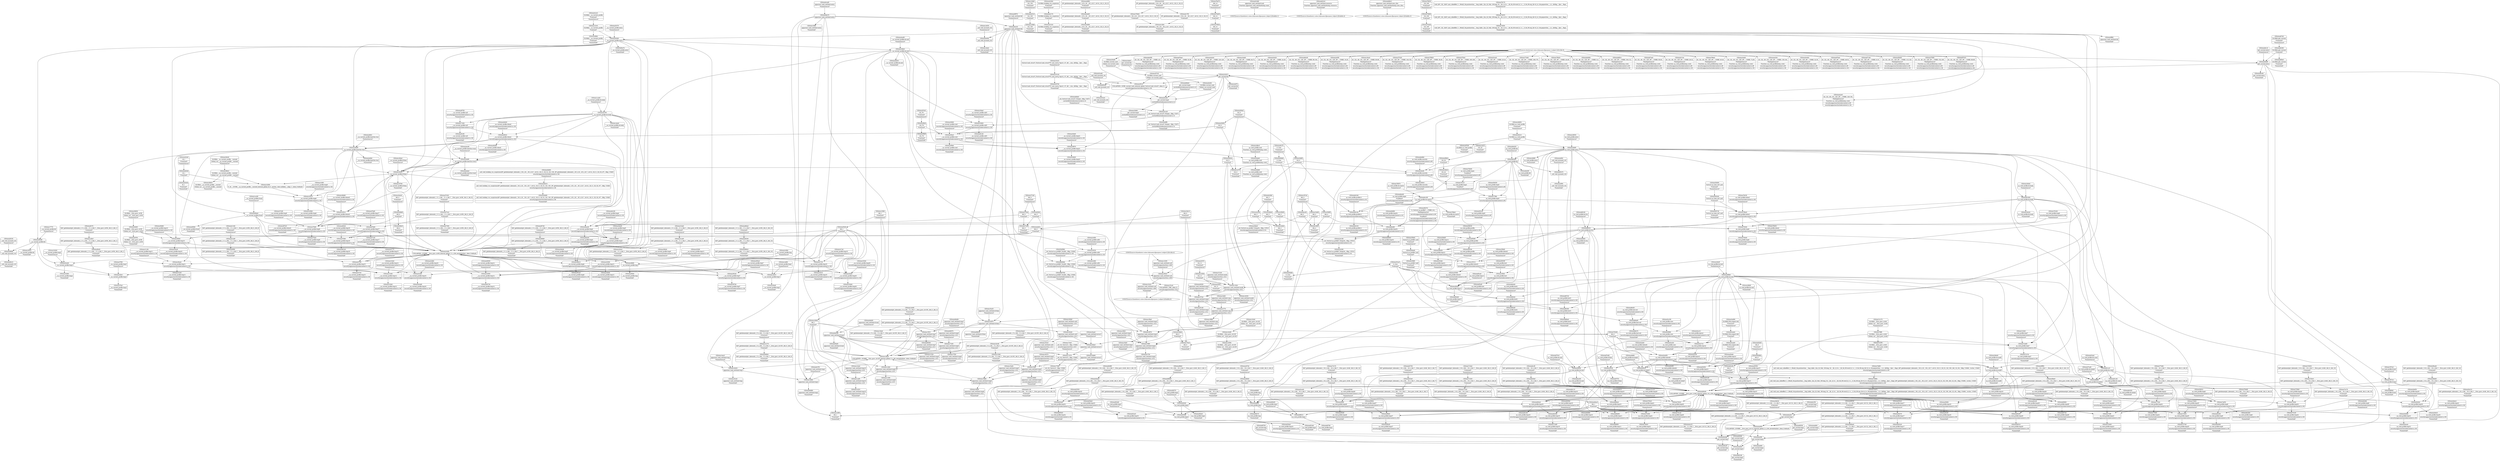 digraph {
	CE0x4a28fb0 [shape=record,shape=Mrecord,label="{CE0x4a28fb0|GLOBAL:__aa_current_profile|*Constant*|*SummSink*}"]
	CE0x4a391a0 [shape=record,shape=Mrecord,label="{CE0x4a391a0|__aa_current_profile:tmp6|security/apparmor/include/context.h,138|*SummSink*}"]
	CE0x4a73040 [shape=record,shape=Mrecord,label="{CE0x4a73040|aa_cred_profile:tmp24|security/apparmor/include/context.h,100}"]
	CE0x4a6a350 [shape=record,shape=Mrecord,label="{CE0x4a6a350|get_current:tmp1|*SummSource*}"]
	CE0x4a61130 [shape=record,shape=Mrecord,label="{CE0x4a61130|i64*_getelementptr_inbounds_(_16_x_i64_,_16_x_i64_*___llvm_gcov_ctr46,_i64_0,_i64_15)|*Constant*|*SummSink*}"]
	CE0x4a437e0 [shape=record,shape=Mrecord,label="{CE0x4a437e0|__aa_current_profile:tmp15|security/apparmor/include/context.h,138|*SummSink*}"]
	CE0x4a1e8a0 [shape=record,shape=Mrecord,label="{CE0x4a1e8a0|_call_void_mcount()_#2|*SummSink*}"]
	CE0x4a852d0 [shape=record,shape=Mrecord,label="{CE0x4a852d0|aa_cred_profile:tmp3|*SummSource*}"]
	CE0x4a38c80 [shape=record,shape=Mrecord,label="{CE0x4a38c80|__aa_current_profile:tmp5|security/apparmor/include/context.h,138|*SummSink*}"]
	CE0x4a12840 [shape=record,shape=Mrecord,label="{CE0x4a12840|i32_138|*Constant*|*SummSource*}"]
	CE0x4a5e650 [shape=record,shape=Mrecord,label="{CE0x4a5e650|aa_cred_profile:tmp30|security/apparmor/include/context.h,100|*SummSource*}"]
	CE0x4a3f020 [shape=record,shape=Mrecord,label="{CE0x4a3f020|i32_78|*Constant*}"]
	CE0x4a266f0 [shape=record,shape=Mrecord,label="{CE0x4a266f0|aa_cred_profile:do.body5|*SummSource*}"]
	CE0x4a47c40 [shape=record,shape=Mrecord,label="{CE0x4a47c40|__aa_current_profile:tmp17|security/apparmor/include/context.h,138|*SummSink*}"]
	CE0x4a5ece0 [shape=record,shape=Mrecord,label="{CE0x4a5ece0|aa_cred_profile:tmp31|security/apparmor/include/context.h,100|*SummSink*}"]
	CE0x4a1e970 [shape=record,shape=Mrecord,label="{CE0x4a1e970|apparmor_task_setrlimit:if.then}"]
	CE0x4a1f8c0 [shape=record,shape=Mrecord,label="{CE0x4a1f8c0|i64_2|*Constant*|*SummSink*}"]
	CE0x4a1c320 [shape=record,shape=Mrecord,label="{CE0x4a1c320|apparmor_task_setrlimit:tmp9|security/apparmor/lsm.c,615|*SummSource*}"]
	CE0x4a5cba0 [shape=record,shape=Mrecord,label="{CE0x4a5cba0|_call_void_mcount()_#2|*SummSink*}"]
	CE0x4a46740 [shape=record,shape=Mrecord,label="{CE0x4a46740|GLOBAL:get_current|*Constant*|*SummSource*}"]
	CE0x4a49660 [shape=record,shape=Mrecord,label="{CE0x4a49660|i64*_getelementptr_inbounds_(_11_x_i64_,_11_x_i64_*___llvm_gcov_ctr58,_i64_0,_i64_0)|*Constant*}"]
	CE0x4a8c0e0 [shape=record,shape=Mrecord,label="{CE0x4a8c0e0|aa_cred_profile:bb}"]
	CE0x4a74130 [shape=record,shape=Mrecord,label="{CE0x4a74130|aa_cred_profile:tmp20|security/apparmor/include/context.h,100|*SummSource*}"]
	CE0x4a5e210 [shape=record,shape=Mrecord,label="{CE0x4a5e210|i64*_getelementptr_inbounds_(_16_x_i64_,_16_x_i64_*___llvm_gcov_ctr46,_i64_0,_i64_14)|*Constant*|*SummSink*}"]
	CE0x4a69e00 [shape=record,shape=Mrecord,label="{CE0x4a69e00|aa_cred_profile:tmp1|*SummSource*}"]
	CE0x4a12170 [shape=record,shape=Mrecord,label="{CE0x4a12170|i64*_getelementptr_inbounds_(_5_x_i64_,_5_x_i64_*___llvm_gcov_ctr105,_i64_0,_i64_0)|*Constant*}"]
	CE0x4a2ecd0 [shape=record,shape=Mrecord,label="{CE0x4a2ecd0|__aa_current_profile:land.lhs.true2|*SummSource*}"]
	CE0x4a71ce0 [shape=record,shape=Mrecord,label="{CE0x4a71ce0|i64*_getelementptr_inbounds_(_16_x_i64_,_16_x_i64_*___llvm_gcov_ctr46,_i64_0,_i64_8)|*Constant*|*SummSink*}"]
	CE0x4a5a710 [shape=record,shape=Mrecord,label="{CE0x4a5a710|aa_cred_profile:expval|security/apparmor/include/context.h,100}"]
	CE0x4a77590 [shape=record,shape=Mrecord,label="{CE0x4a77590|aa_cred_profile:tmp22|security/apparmor/include/context.h,100|*SummSource*}"]
	CE0x4a2c750 [shape=record,shape=Mrecord,label="{CE0x4a2c750|apparmor_task_setrlimit:tmp4|security/apparmor/lsm.c,612|*SummSink*}"]
	CE0x4a14940 [shape=record,shape=Mrecord,label="{CE0x4a14940|i64_1|*Constant*}"]
	CE0x4a28330 [shape=record,shape=Mrecord,label="{CE0x4a28330|_call_void_mcount()_#2|*SummSource*}"]
	CE0x4a37da0 [shape=record,shape=Mrecord,label="{CE0x4a37da0|__aa_current_profile:tmp9|security/apparmor/include/context.h,138|*SummSink*}"]
	CE0x4a320c0 [shape=record,shape=Mrecord,label="{CE0x4a320c0|i64*_getelementptr_inbounds_(_11_x_i64_,_11_x_i64_*___llvm_gcov_ctr58,_i64_0,_i64_6)|*Constant*|*SummSink*}"]
	CE0x4a848a0 [shape=record,shape=Mrecord,label="{CE0x4a848a0|aa_cred_profile:tmp10|security/apparmor/include/context.h,100}"]
	CE0x4a79b20 [shape=record,shape=Mrecord,label="{CE0x4a79b20|44:_i32,_48:_i16,_128:_i8*,_:_CMRE_44,48_|*MultipleSource*|Function::aa_cred_profile&Arg::cred::|security/apparmor/include/context.h,99|security/apparmor/include/context.h,138}"]
	CE0x4a743b0 [shape=record,shape=Mrecord,label="{CE0x4a743b0|aa_cred_profile:tmp21|security/apparmor/include/context.h,100}"]
	CE0x4a644f0 [shape=record,shape=Mrecord,label="{CE0x4a644f0|aa_cred_profile:tmp34|security/apparmor/include/context.h,101}"]
	CE0x4a36f40 [shape=record,shape=Mrecord,label="{CE0x4a36f40|__aa_current_profile:tmp10|security/apparmor/include/context.h,138}"]
	CE0x4a35fe0 [shape=record,shape=Mrecord,label="{CE0x4a35fe0|aa_cred_profile:lnot|security/apparmor/include/context.h,100}"]
	CE0x4a43770 [shape=record,shape=Mrecord,label="{CE0x4a43770|__aa_current_profile:tmp15|security/apparmor/include/context.h,138|*SummSource*}"]
	CE0x4a5bf10 [shape=record,shape=Mrecord,label="{CE0x4a5bf10|aa_cred_profile:tmp8|security/apparmor/include/context.h,100|*SummSource*}"]
	CE0x4a69080 [shape=record,shape=Mrecord,label="{CE0x4a69080|get_current:tmp3|*SummSource*}"]
	CE0x4a1d380 [shape=record,shape=Mrecord,label="{CE0x4a1d380|0:_i8,_:_GCMR___aa_current_profile.__warned_internal_global_i8_0,_section_.data.unlikely_,_align_1:_elem_0:default:}"]
	CE0x4a30a80 [shape=record,shape=Mrecord,label="{CE0x4a30a80|GLOBAL:current_task|Global_var:current_task|*SummSource*}"]
	CE0x4a44bf0 [shape=record,shape=Mrecord,label="{CE0x4a44bf0|_call_void_lockdep_rcu_suspicious(i8*_getelementptr_inbounds_(_36_x_i8_,_36_x_i8_*_.str12,_i32_0,_i32_0),_i32_138,_i8*_getelementptr_inbounds_(_45_x_i8_,_45_x_i8_*_.str14,_i32_0,_i32_0))_#7,_!dbg_!15483|security/apparmor/include/context.h,138|*SummSink*}"]
	CE0x4a79440 [shape=record,shape=Mrecord,label="{CE0x4a79440|aa_cred_profile:tmp6|security/apparmor/include/context.h,100|*SummSink*}"]
	CE0x4a826f0 [shape=record,shape=Mrecord,label="{CE0x4a826f0|aa_cred_profile:tobool4|security/apparmor/include/context.h,100|*SummSink*}"]
	CE0x4a86390 [shape=record,shape=Mrecord,label="{CE0x4a86390|aa_cred_profile:lnot3|security/apparmor/include/context.h,100}"]
	CE0x4a83220 [shape=record,shape=Mrecord,label="{CE0x4a83220|aa_cred_profile:tmp17|security/apparmor/include/context.h,100|*SummSink*}"]
	CE0x4a81c40 [shape=record,shape=Mrecord,label="{CE0x4a81c40|aa_cred_profile:do.cond|*SummSink*}"]
	CE0x4a17770 [shape=record,shape=Mrecord,label="{CE0x4a17770|__aa_current_profile:bb|*SummSource*}"]
	CE0x4a5b510 [shape=record,shape=Mrecord,label="{CE0x4a5b510|aa_cred_profile:tmp29|security/apparmor/include/context.h,100|*SummSink*}"]
	CE0x4a69550 [shape=record,shape=Mrecord,label="{CE0x4a69550|get_current:tmp1|*SummSink*}"]
	CE0x4a121e0 [shape=record,shape=Mrecord,label="{CE0x4a121e0|i64*_getelementptr_inbounds_(_5_x_i64_,_5_x_i64_*___llvm_gcov_ctr105,_i64_0,_i64_0)|*Constant*|*SummSource*}"]
	CE0x4a6e660 [shape=record,shape=Mrecord,label="{CE0x4a6e660|44:_i32,_48:_i16,_128:_i8*,_:_CMRE_0,4_|*MultipleSource*|Function::aa_cred_profile&Arg::cred::|security/apparmor/include/context.h,99|security/apparmor/include/context.h,138}"]
	CE0x4a78400 [shape=record,shape=Mrecord,label="{CE0x4a78400|aa_cred_profile:tmp4|*LoadInst*|security/apparmor/include/context.h,99|*SummSource*}"]
	CE0x4a38990 [shape=record,shape=Mrecord,label="{CE0x4a38990|__aa_current_profile:tmp5|security/apparmor/include/context.h,138}"]
	CE0x4a3fad0 [shape=record,shape=Mrecord,label="{CE0x4a3fad0|__aa_current_profile:tmp21|security/apparmor/include/context.h,138|*SummSource*}"]
	CE0x4a2fad0 [shape=record,shape=Mrecord,label="{CE0x4a2fad0|__aa_current_profile:tmp1|*SummSink*}"]
	CE0x4a20370 [shape=record,shape=Mrecord,label="{CE0x4a20370|__aa_current_profile:entry|*SummSource*}"]
	CE0x4a6a240 [shape=record,shape=Mrecord,label="{CE0x4a6a240|aa_cred_profile:do.end|*SummSink*}"]
	CE0x4a3a670 [shape=record,shape=Mrecord,label="{CE0x4a3a670|get_current:bb|*SummSink*}"]
	CE0x4a5a320 [shape=record,shape=Mrecord,label="{CE0x4a5a320|aa_cred_profile:conv|security/apparmor/include/context.h,100|*SummSink*}"]
	CE0x4a641b0 [shape=record,shape=Mrecord,label="{CE0x4a641b0|aa_cred_profile:profile11|security/apparmor/include/context.h,101|*SummSource*}"]
	CE0x4a31a00 [shape=record,shape=Mrecord,label="{CE0x4a31a00|i64*_getelementptr_inbounds_(_11_x_i64_,_11_x_i64_*___llvm_gcov_ctr58,_i64_0,_i64_6)|*Constant*}"]
	CE0x4a34330 [shape=record,shape=Mrecord,label="{CE0x4a34330|aa_cred_profile:if.then}"]
	CE0x4a42320 [shape=record,shape=Mrecord,label="{CE0x4a42320|GLOBAL:lockdep_rcu_suspicious|*Constant*|*SummSink*}"]
	CE0x4a2f0b0 [shape=record,shape=Mrecord,label="{CE0x4a2f0b0|i32_22|*Constant*}"]
	CE0x4a187a0 [shape=record,shape=Mrecord,label="{CE0x4a187a0|i64_2|*Constant*|*SummSource*}"]
	CE0x4a44ef0 [shape=record,shape=Mrecord,label="{CE0x4a44ef0|i8*_getelementptr_inbounds_(_45_x_i8_,_45_x_i8_*_.str14,_i32_0,_i32_0)|*Constant*}"]
	CE0x4a125f0 [shape=record,shape=Mrecord,label="{CE0x4a125f0|i64_1|*Constant*|*SummSink*}"]
	CE0x4a2fc70 [shape=record,shape=Mrecord,label="{CE0x4a2fc70|i64*_getelementptr_inbounds_(_11_x_i64_,_11_x_i64_*___llvm_gcov_ctr58,_i64_0,_i64_1)|*Constant*|*SummSource*}"]
	CE0x4a64330 [shape=record,shape=Mrecord,label="{CE0x4a64330|aa_cred_profile:profile11|security/apparmor/include/context.h,101|*SummSink*}"]
	CE0x4a8c020 [shape=record,shape=Mrecord,label="{CE0x4a8c020|aa_cred_profile:do.body6|*SummSink*}"]
	CE0x4a0c2c0 [shape=record,shape=Mrecord,label="{CE0x4a0c2c0|GLOBAL:__aa_current_profile|*Constant*|*SummSource*}"]
	CE0x4a77260 [shape=record,shape=Mrecord,label="{CE0x4a77260|i64*_getelementptr_inbounds_(_16_x_i64_,_16_x_i64_*___llvm_gcov_ctr46,_i64_0,_i64_9)|*Constant*|*SummSource*}"]
	CE0x4a4ac40 [shape=record,shape=Mrecord,label="{CE0x4a4ac40|i64_2|*Constant*}"]
	CE0x4a68ae0 [shape=record,shape=Mrecord,label="{CE0x4a68ae0|i64*_getelementptr_inbounds_(_2_x_i64_,_2_x_i64_*___llvm_gcov_ctr112,_i64_0,_i64_1)|*Constant*|*SummSink*}"]
	CE0x4a69180 [shape=record,shape=Mrecord,label="{CE0x4a69180|get_current:tmp3|*SummSink*}"]
	CE0x4a60660 [shape=record,shape=Mrecord,label="{CE0x4a60660|aa_cred_profile:tmp28|security/apparmor/include/context.h,100}"]
	CE0x4a494e0 [shape=record,shape=Mrecord,label="{CE0x4a494e0|__aa_current_profile:if.end}"]
	CE0x4a159f0 [shape=record,shape=Mrecord,label="{CE0x4a159f0|apparmor_task_setrlimit:tmp4|security/apparmor/lsm.c,612}"]
	CE0x4a84f00 [shape=record,shape=Mrecord,label="{CE0x4a84f00|aa_cred_profile:tmp11|security/apparmor/include/context.h,100|*SummSink*}"]
	CE0x4a84980 [shape=record,shape=Mrecord,label="{CE0x4a84980|aa_cred_profile:tmp10|security/apparmor/include/context.h,100|*SummSink*}"]
	CE0x4a845b0 [shape=record,shape=Mrecord,label="{CE0x4a845b0|aa_cred_profile:tmp19|security/apparmor/include/context.h,100|*SummSource*}"]
	CE0x4a8c490 [shape=record,shape=Mrecord,label="{CE0x4a8c490|aa_cred_profile:tmp9|security/apparmor/include/context.h,100}"]
	CE0x4a151e0 [shape=record,shape=Mrecord,label="{CE0x4a151e0|COLLAPSED:_CRE:_elem_0::|security/apparmor/lsm.c,612}"]
	CE0x4a5f360 [shape=record,shape=Mrecord,label="{CE0x4a5f360|aa_cred_profile:tmp26|security/apparmor/include/context.h,100|*SummSource*}"]
	CE0x4a28410 [shape=record,shape=Mrecord,label="{CE0x4a28410|_call_void_mcount()_#2|*SummSink*}"]
	CE0x4a0ea30 [shape=record,shape=Mrecord,label="{CE0x4a0ea30|apparmor_task_setrlimit:bb}"]
	CE0x4a40c70 [shape=record,shape=Mrecord,label="{CE0x4a40c70|i1_true|*Constant*|*SummSource*}"]
	CE0x4a78be0 [shape=record,shape=Mrecord,label="{CE0x4a78be0|aa_cred_profile:tobool|security/apparmor/include/context.h,100}"]
	CE0x4a260c0 [shape=record,shape=Mrecord,label="{CE0x4a260c0|__aa_current_profile:tobool|security/apparmor/include/context.h,138}"]
	CE0x4a58370 [shape=record,shape=Mrecord,label="{CE0x4a58370|0:_%struct.aa_profile*,_:_CMRE_0,8_|*MultipleSource*|security/apparmor/include/context.h,99|*LoadInst*|security/apparmor/include/context.h,99|security/apparmor/include/context.h,100}"]
	CE0x4a32fc0 [shape=record,shape=Mrecord,label="{CE0x4a32fc0|__aa_current_profile:tmp3}"]
	CE0x4a2d640 [shape=record,shape=Mrecord,label="{CE0x4a2d640|i64*_getelementptr_inbounds_(_16_x_i64_,_16_x_i64_*___llvm_gcov_ctr46,_i64_0,_i64_0)|*Constant*}"]
	CE0x4a69700 [shape=record,shape=Mrecord,label="{CE0x4a69700|get_current:tmp|*SummSource*}"]
	CE0x4a79ff0 [shape=record,shape=Mrecord,label="{CE0x4a79ff0|GLOBAL:__llvm_gcov_ctr46|Global_var:__llvm_gcov_ctr46}"]
	CE0x4a634e0 [shape=record,shape=Mrecord,label="{CE0x4a634e0|aa_cred_profile:tmp32|security/apparmor/include/context.h,101}"]
	CE0x4a332c0 [shape=record,shape=Mrecord,label="{CE0x4a332c0|%struct.task_struct*_(%struct.task_struct**)*_asm_movq_%gs:$_1:P_,$0_,_r,im,_dirflag_,_fpsr_,_flags_|*SummSource*}"]
	CE0x4a1aba0 [shape=record,shape=Mrecord,label="{CE0x4a1aba0|__aa_current_profile:do.body|*SummSink*}"]
	CE0x4a59340 [shape=record,shape=Mrecord,label="{CE0x4a59340|%struct.aa_task_cxt*_null|*Constant*}"]
	CE0x4a3d7d0 [shape=record,shape=Mrecord,label="{CE0x4a3d7d0|GLOBAL:aa_cred_profile|*Constant*|*SummSink*}"]
	CE0x4a2ebf0 [shape=record,shape=Mrecord,label="{CE0x4a2ebf0|__aa_current_profile:land.lhs.true2}"]
	CE0x4a3d9f0 [shape=record,shape=Mrecord,label="{CE0x4a3d9f0|aa_cred_profile:entry|*SummSink*}"]
	CE0x4a6a2e0 [shape=record,shape=Mrecord,label="{CE0x4a6a2e0|get_current:tmp1}"]
	CE0x4a14b30 [shape=record,shape=Mrecord,label="{CE0x4a14b30|apparmor_task_setrlimit:tmp}"]
	CE0x4a39700 [shape=record,shape=Mrecord,label="{CE0x4a39700|__aa_current_profile:tmp7|security/apparmor/include/context.h,138|*SummSink*}"]
	CE0x4a8df10 [shape=record,shape=Mrecord,label="{CE0x4a8df10|44:_i32,_48:_i16,_128:_i8*,_:_CMRE_104,112_|*MultipleSource*|Function::aa_cred_profile&Arg::cred::|security/apparmor/include/context.h,99|security/apparmor/include/context.h,138}"]
	CE0x4a33800 [shape=record,shape=Mrecord,label="{CE0x4a33800|__aa_current_profile:call3|security/apparmor/include/context.h,138}"]
	CE0x4a63be0 [shape=record,shape=Mrecord,label="{CE0x4a63be0|aa_cred_profile:tmp33|security/apparmor/include/context.h,101|*SummSource*}"]
	CE0x4a59bf0 [shape=record,shape=Mrecord,label="{CE0x4a59bf0|i64_3|*Constant*}"]
	CE0x4a862d0 [shape=record,shape=Mrecord,label="{CE0x4a862d0|aa_cred_profile:lnot2|security/apparmor/include/context.h,100|*SummSink*}"]
	CE0x4a3cb20 [shape=record,shape=Mrecord,label="{CE0x4a3cb20|__aa_current_profile:tmp20|security/apparmor/include/context.h,138}"]
	CE0x4a456d0 [shape=record,shape=Mrecord,label="{CE0x4a456d0|aa_cred_profile:tmp15|security/apparmor/include/context.h,100|*SummSink*}"]
	CE0x4a714d0 [shape=record,shape=Mrecord,label="{CE0x4a714d0|aa_cred_profile:tmp19|security/apparmor/include/context.h,100|*SummSink*}"]
	CE0x4a741a0 [shape=record,shape=Mrecord,label="{CE0x4a741a0|aa_cred_profile:tmp20|security/apparmor/include/context.h,100|*SummSink*}"]
	CE0x4a2d9b0 [shape=record,shape=Mrecord,label="{CE0x4a2d9b0|aa_cred_profile:tmp}"]
	CE0x4a1e500 [shape=record,shape=Mrecord,label="{CE0x4a1e500|i32_11|*Constant*}"]
	CE0x4a316e0 [shape=record,shape=Mrecord,label="{CE0x4a316e0|__aa_current_profile:tmp12|security/apparmor/include/context.h,138|*SummSource*}"]
	CE0x4a3b9a0 [shape=record,shape=Mrecord,label="{CE0x4a3b9a0|aa_cred_profile:do.end8}"]
	CE0x4a4ae40 [shape=record,shape=Mrecord,label="{CE0x4a4ae40|__aa_current_profile:tmp4|security/apparmor/include/context.h,138}"]
	CE0x4a28af0 [shape=record,shape=Mrecord,label="{CE0x4a28af0|aa_cred_profile:lor.end|*SummSource*}"]
	CE0x4a2ef00 [shape=record,shape=Mrecord,label="{CE0x4a2ef00|_call_void_mcount()_#2|*SummSource*}"]
	CE0x4a35ca0 [shape=record,shape=Mrecord,label="{CE0x4a35ca0|i1_true|*Constant*}"]
	CE0x4a48140 [shape=record,shape=Mrecord,label="{CE0x4a48140|__aa_current_profile:tmp18|security/apparmor/include/context.h,138|*SummSink*}"]
	CE0x4a8c680 [shape=record,shape=Mrecord,label="{CE0x4a8c680|aa_cred_profile:tmp9|security/apparmor/include/context.h,100|*SummSource*}"]
	CE0x4a8d050 [shape=record,shape=Mrecord,label="{CE0x4a8d050|i64*_getelementptr_inbounds_(_16_x_i64_,_16_x_i64_*___llvm_gcov_ctr46,_i64_0,_i64_4)|*Constant*|*SummSink*}"]
	CE0x4a5f6e0 [shape=record,shape=Mrecord,label="{CE0x4a5f6e0|aa_cred_profile:tmp27|security/apparmor/include/context.h,100}"]
	CE0x4a3e360 [shape=record,shape=Mrecord,label="{CE0x4a3e360|_ret_%struct.aa_profile*_%tmp34,_!dbg_!15510|security/apparmor/include/context.h,101|*SummSink*}"]
	CE0x4a31180 [shape=record,shape=Mrecord,label="{CE0x4a31180|__aa_current_profile:tmp11|security/apparmor/include/context.h,138|*SummSource*}"]
	CE0x4a33640 [shape=record,shape=Mrecord,label="{CE0x4a33640|__aa_current_profile:tmp20|security/apparmor/include/context.h,138|*SummSink*}"]
	CE0x4a19e80 [shape=record,shape=Mrecord,label="{CE0x4a19e80|i64_2|*Constant*}"]
	CE0x4a69bf0 [shape=record,shape=Mrecord,label="{CE0x4a69bf0|aa_cred_profile:tmp|*SummSource*}"]
	CE0x4a13f10 [shape=record,shape=Mrecord,label="{CE0x4a13f10|apparmor_task_setrlimit:tmp7|security/apparmor/lsm.c,613}"]
	CE0x4a73120 [shape=record,shape=Mrecord,label="{CE0x4a73120|aa_cred_profile:tmp24|security/apparmor/include/context.h,100|*SummSink*}"]
	CE0x4a5ba40 [shape=record,shape=Mrecord,label="{CE0x4a5ba40|i64*_getelementptr_inbounds_(_16_x_i64_,_16_x_i64_*___llvm_gcov_ctr46,_i64_0,_i64_14)|*Constant*|*SummSource*}"]
	CE0x4a4b180 [shape=record,shape=Mrecord,label="{CE0x4a4b180|__aa_current_profile:tmp4|security/apparmor/include/context.h,138|*SummSource*}"]
	CE0x4a12660 [shape=record,shape=Mrecord,label="{CE0x4a12660|apparmor_task_setrlimit:tmp1}"]
	CE0x4a18f20 [shape=record,shape=Mrecord,label="{CE0x4a18f20|apparmor_task_setrlimit:tmp4|security/apparmor/lsm.c,612|*SummSource*}"]
	CE0x4a0b500 [shape=record,shape=Mrecord,label="{CE0x4a0b500|apparmor_task_setrlimit:tmp7|security/apparmor/lsm.c,613|*SummSink*}"]
	CE0x4a69e70 [shape=record,shape=Mrecord,label="{CE0x4a69e70|aa_cred_profile:tmp|*SummSink*}"]
	CE0x4a0fa60 [shape=record,shape=Mrecord,label="{CE0x4a0fa60|apparmor_task_setrlimit:if.end|*SummSink*}"]
	CE0x4a3bdb0 [shape=record,shape=Mrecord,label="{CE0x4a3bdb0|i64*_getelementptr_inbounds_(_11_x_i64_,_11_x_i64_*___llvm_gcov_ctr58,_i64_0,_i64_0)|*Constant*|*SummSink*}"]
	CE0x4a828b0 [shape=record,shape=Mrecord,label="{CE0x4a828b0|i64_6|*Constant*}"]
	CE0x4a5f2f0 [shape=record,shape=Mrecord,label="{CE0x4a5f2f0|aa_cred_profile:tmp26|security/apparmor/include/context.h,100}"]
	CE0x4a5ff50 [shape=record,shape=Mrecord,label="{CE0x4a5ff50|i64*_getelementptr_inbounds_(_16_x_i64_,_16_x_i64_*___llvm_gcov_ctr46,_i64_0,_i64_13)|*Constant*|*SummSource*}"]
	CE0x4a868a0 [shape=record,shape=Mrecord,label="{CE0x4a868a0|aa_cred_profile:lnot3|security/apparmor/include/context.h,100|*SummSink*}"]
	CE0x4a46de0 [shape=record,shape=Mrecord,label="{CE0x4a46de0|_ret_%struct.task_struct*_%tmp4,_!dbg_!15471|./arch/x86/include/asm/current.h,14|*SummSource*}"]
	CE0x4a165c0 [shape=record,shape=Mrecord,label="{CE0x4a165c0|__aa_current_profile:bb|*SummSink*}"]
	CE0x4a7a170 [shape=record,shape=Mrecord,label="{CE0x4a7a170|GLOBAL:__llvm_gcov_ctr46|Global_var:__llvm_gcov_ctr46|*SummSource*}"]
	CE0x4a174e0 [shape=record,shape=Mrecord,label="{CE0x4a174e0|_ret_i32_%error.0,_!dbg_!15482|security/apparmor/lsm.c,615|*SummSource*}"]
	CE0x4a4a5f0 [shape=record,shape=Mrecord,label="{CE0x4a4a5f0|get_current:tmp2}"]
	CE0x4a41db0 [shape=record,shape=Mrecord,label="{CE0x4a41db0|i8*_getelementptr_inbounds_(_36_x_i8_,_36_x_i8_*_.str12,_i32_0,_i32_0)|*Constant*|*SummSink*}"]
	CE0x4a48300 [shape=record,shape=Mrecord,label="{CE0x4a48300|i64*_getelementptr_inbounds_(_11_x_i64_,_11_x_i64_*___llvm_gcov_ctr58,_i64_0,_i64_10)|*Constant*}"]
	CE0x4a1ac80 [shape=record,shape=Mrecord,label="{CE0x4a1ac80|__aa_current_profile:if.end|*SummSource*}"]
	CE0x4a166a0 [shape=record,shape=Mrecord,label="{CE0x4a166a0|__aa_current_profile:if.then|*SummSource*}"]
	CE0x4a47590 [shape=record,shape=Mrecord,label="{CE0x4a47590|i64*_getelementptr_inbounds_(_11_x_i64_,_11_x_i64_*___llvm_gcov_ctr58,_i64_0,_i64_9)|*Constant*|*SummSink*}"]
	CE0x4a26280 [shape=record,shape=Mrecord,label="{CE0x4a26280|__aa_current_profile:tobool|security/apparmor/include/context.h,138|*SummSink*}"]
	CE0x4a384f0 [shape=record,shape=Mrecord,label="{CE0x4a384f0|GLOBAL:__llvm_gcov_ctr58|Global_var:__llvm_gcov_ctr58}"]
	CE0x4a42510 [shape=record,shape=Mrecord,label="{CE0x4a42510|i32_138|*Constant*}"]
	CE0x4a209a0 [shape=record,shape=Mrecord,label="{CE0x4a209a0|i32_0|*Constant*|*SummSource*}"]
	CE0x4a47b60 [shape=record,shape=Mrecord,label="{CE0x4a47b60|__aa_current_profile:tmp17|security/apparmor/include/context.h,138}"]
	CE0x4a69930 [shape=record,shape=Mrecord,label="{CE0x4a69930|i64*_getelementptr_inbounds_(_2_x_i64_,_2_x_i64_*___llvm_gcov_ctr112,_i64_0,_i64_1)|*Constant*|*SummSource*}"]
	CE0x4a45e70 [shape=record,shape=Mrecord,label="{CE0x4a45e70|aa_cred_profile:tmp17|security/apparmor/include/context.h,100}"]
	CE0x4a13fc0 [shape=record,shape=Mrecord,label="{CE0x4a13fc0|apparmor_task_setrlimit:mode|security/apparmor/lsm.c,612}"]
	CE0x4a3b8a0 [shape=record,shape=Mrecord,label="{CE0x4a3b8a0|i64*_getelementptr_inbounds_(_2_x_i64_,_2_x_i64_*___llvm_gcov_ctr112,_i64_0,_i64_0)|*Constant*}"]
	CE0x4a87ae0 [shape=record,shape=Mrecord,label="{CE0x4a87ae0|44:_i32,_48:_i16,_128:_i8*,_:_CMRE_56,64_|*MultipleSource*|Function::aa_cred_profile&Arg::cred::|security/apparmor/include/context.h,99|security/apparmor/include/context.h,138}"]
	CE0x4a5a190 [shape=record,shape=Mrecord,label="{CE0x4a5a190|aa_cred_profile:conv|security/apparmor/include/context.h,100|*SummSource*}"]
	CE0x4a722e0 [shape=record,shape=Mrecord,label="{CE0x4a722e0|aa_cred_profile:tmp23|security/apparmor/include/context.h,100|*SummSource*}"]
	CE0x4a40750 [shape=record,shape=Mrecord,label="{CE0x4a40750|__aa_current_profile:tmp14|security/apparmor/include/context.h,138|*SummSink*}"]
	CE0x4a41b30 [shape=record,shape=Mrecord,label="{CE0x4a41b30|i8*_getelementptr_inbounds_(_36_x_i8_,_36_x_i8_*_.str12,_i32_0,_i32_0)|*Constant*|*SummSource*}"]
	CE0x4a63550 [shape=record,shape=Mrecord,label="{CE0x4a63550|aa_cred_profile:tmp32|security/apparmor/include/context.h,101|*SummSource*}"]
	CE0x4a745a0 [shape=record,shape=Mrecord,label="{CE0x4a745a0|aa_cred_profile:tmp21|security/apparmor/include/context.h,100|*SummSource*}"]
	CE0x4a0e900 [shape=record,shape=Mrecord,label="{CE0x4a0e900|_call_void_mcount()_#2}"]
	CE0x4a3bbd0 [shape=record,shape=Mrecord,label="{CE0x4a3bbd0|aa_cred_profile:do.end8|*SummSink*}"]
	CE0x4a76e00 [shape=record,shape=Mrecord,label="{CE0x4a76e00|i64_12|*Constant*}"]
	CE0x4a1bea0 [shape=record,shape=Mrecord,label="{CE0x4a1bea0|i64*_getelementptr_inbounds_(_5_x_i64_,_5_x_i64_*___llvm_gcov_ctr105,_i64_0,_i64_4)|*Constant*|*SummSource*}"]
	CE0x4a73620 [shape=record,shape=Mrecord,label="{CE0x4a73620|aa_cred_profile:tmp25|security/apparmor/include/context.h,100|*SummSource*}"]
	CE0x4a78d30 [shape=record,shape=Mrecord,label="{CE0x4a78d30|aa_cred_profile:tobool|security/apparmor/include/context.h,100|*SummSink*}"]
	CE0x4a31da0 [shape=record,shape=Mrecord,label="{CE0x4a31da0|i64*_getelementptr_inbounds_(_11_x_i64_,_11_x_i64_*___llvm_gcov_ctr58,_i64_0,_i64_6)|*Constant*|*SummSource*}"]
	CE0x4a5cc60 [shape=record,shape=Mrecord,label="{CE0x4a5cc60|get_current:tmp4|./arch/x86/include/asm/current.h,14}"]
	CE0x4a1e770 [shape=record,shape=Mrecord,label="{CE0x4a1e770|apparmor_task_setrlimit:cmp|security/apparmor/lsm.c,612}"]
	CE0x4a1bb60 [shape=record,shape=Mrecord,label="{CE0x4a1bb60|apparmor_task_setrlimit:error.0|*SummSink*}"]
	CE0x4a0ffd0 [shape=record,shape=Mrecord,label="{CE0x4a0ffd0|apparmor_task_setrlimit:bb|*SummSink*}"]
	CE0x4a788e0 [shape=record,shape=Mrecord,label="{CE0x4a788e0|aa_cred_profile:do.end10|*SummSink*}"]
	CE0x4a6e8b0 [shape=record,shape=Mrecord,label="{CE0x4a6e8b0|aa_cred_profile:security|security/apparmor/include/context.h,99|*SummSource*}"]
	CE0x4a33060 [shape=record,shape=Mrecord,label="{CE0x4a33060|get_current:tmp4|./arch/x86/include/asm/current.h,14|*SummSink*}"]
	CE0x4a2fe20 [shape=record,shape=Mrecord,label="{CE0x4a2fe20|i64*_getelementptr_inbounds_(_11_x_i64_,_11_x_i64_*___llvm_gcov_ctr58,_i64_0,_i64_1)|*Constant*|*SummSink*}"]
	CE0x4a0bb30 [shape=record,shape=Mrecord,label="{CE0x4a0bb30|apparmor_task_setrlimit:if.then|*SummSink*}"]
	CE0x4a1f970 [shape=record,shape=Mrecord,label="{CE0x4a1f970|apparmor_task_setrlimit:tmp3|security/apparmor/lsm.c,612}"]
	CE0x4a3d650 [shape=record,shape=Mrecord,label="{CE0x4a3d650|GLOBAL:aa_cred_profile|*Constant*|*SummSource*}"]
	CE0x4a68840 [shape=record,shape=Mrecord,label="{CE0x4a68840|i64*_getelementptr_inbounds_(_16_x_i64_,_16_x_i64_*___llvm_gcov_ctr46,_i64_0,_i64_1)|*Constant*}"]
	CE0x4a79160 [shape=record,shape=Mrecord,label="{CE0x4a79160|aa_cred_profile:tmp6|security/apparmor/include/context.h,100|*SummSource*}"]
	CE0x4a44fd0 [shape=record,shape=Mrecord,label="{CE0x4a44fd0|i8*_getelementptr_inbounds_(_45_x_i8_,_45_x_i8_*_.str14,_i32_0,_i32_0)|*Constant*|*SummSink*}"]
	CE0x4a3cf00 [shape=record,shape=Mrecord,label="{CE0x4a3cf00|__aa_current_profile:call4|security/apparmor/include/context.h,138|*SummSource*}"]
	CE0x4a40dd0 [shape=record,shape=Mrecord,label="{CE0x4a40dd0|i1_true|*Constant*|*SummSink*}"]
	CE0x4a1e830 [shape=record,shape=Mrecord,label="{CE0x4a1e830|_call_void_mcount()_#2|*SummSource*}"]
	CE0x4a47db0 [shape=record,shape=Mrecord,label="{CE0x4a47db0|__aa_current_profile:tmp18|security/apparmor/include/context.h,138}"]
	CE0x4a45cf0 [shape=record,shape=Mrecord,label="{CE0x4a45cf0|aa_cred_profile:tmp16|security/apparmor/include/context.h,100|*SummSink*}"]
	CE0x4a649e0 [shape=record,shape=Mrecord,label="{CE0x4a649e0|aa_cred_profile:tmp34|security/apparmor/include/context.h,101|*SummSink*}"]
	CE0x4a3fe00 [shape=record,shape=Mrecord,label="{CE0x4a3fe00|__aa_current_profile:tmp21|security/apparmor/include/context.h,138|*SummSink*}"]
	CE0x4a12580 [shape=record,shape=Mrecord,label="{CE0x4a12580|i64_1|*Constant*|*SummSource*}"]
	CE0x4a3ddd0 [shape=record,shape=Mrecord,label="{CE0x4a3ddd0|aa_cred_profile:cred|Function::aa_cred_profile&Arg::cred::|*SummSink*}"]
	CE0x4a14d20 [shape=record,shape=Mrecord,label="{CE0x4a14d20|apparmor_task_setrlimit:tmp6|security/apparmor/lsm.c,612|*SummSink*}"]
	CE0x4a34c60 [shape=record,shape=Mrecord,label="{CE0x4a34c60|aa_cred_profile:security|security/apparmor/include/context.h,99}"]
	CE0x4a1d3f0 [shape=record,shape=Mrecord,label="{CE0x4a1d3f0|__aa_current_profile:tmp8|security/apparmor/include/context.h,138|*SummSource*}"]
	CE0x4a69c60 [shape=record,shape=Mrecord,label="{CE0x4a69c60|COLLAPSED:_GCMRE___llvm_gcov_ctr46_internal_global_16_x_i64_zeroinitializer:_elem_0:default:}"]
	CE0x4a3f490 [shape=record,shape=Mrecord,label="{CE0x4a3f490|__aa_current_profile:cred|security/apparmor/include/context.h,138|*SummSource*}"]
	CE0x4a78c50 [shape=record,shape=Mrecord,label="{CE0x4a78c50|aa_cred_profile:tobool|security/apparmor/include/context.h,100|*SummSource*}"]
	CE0x4a833e0 [shape=record,shape=Mrecord,label="{CE0x4a833e0|i64*_getelementptr_inbounds_(_16_x_i64_,_16_x_i64_*___llvm_gcov_ctr46,_i64_0,_i64_7)|*Constant*}"]
	CE0x4a367a0 [shape=record,shape=Mrecord,label="{CE0x4a367a0|__aa_current_profile:tobool1|security/apparmor/include/context.h,138|*SummSink*}"]
	CE0x4a76f20 [shape=record,shape=Mrecord,label="{CE0x4a76f20|i64_12|*Constant*|*SummSink*}"]
	CE0x4a450d0 [shape=record,shape=Mrecord,label="{CE0x4a450d0|aa_cred_profile:tmp14|security/apparmor/include/context.h,100|*SummSource*}"]
	CE0x4a5e5e0 [shape=record,shape=Mrecord,label="{CE0x4a5e5e0|aa_cred_profile:tmp30|security/apparmor/include/context.h,100}"]
	CE0x4a5c7a0 [shape=record,shape=Mrecord,label="{CE0x4a5c7a0|44:_i32,_48:_i16,_128:_i8*,_:_CMRE_28,32_|*MultipleSource*|Function::aa_cred_profile&Arg::cred::|security/apparmor/include/context.h,99|security/apparmor/include/context.h,138}"]
	CE0x4a45890 [shape=record,shape=Mrecord,label="{CE0x4a45890|aa_cred_profile:tmp16|security/apparmor/include/context.h,100}"]
	CE0x4a20260 [shape=record,shape=Mrecord,label="{CE0x4a20260|__aa_current_profile:entry}"]
	CE0x4a15e60 [shape=record,shape=Mrecord,label="{CE0x4a15e60|apparmor_task_setrlimit:tmp6|security/apparmor/lsm.c,612|*SummSource*}"]
	CE0x4a44540 [shape=record,shape=Mrecord,label="{CE0x4a44540|i8_1|*Constant*|*SummSink*}"]
	CE0x4a5eea0 [shape=record,shape=Mrecord,label="{CE0x4a5eea0|i64*_getelementptr_inbounds_(_16_x_i64_,_16_x_i64_*___llvm_gcov_ctr46,_i64_0,_i64_15)|*Constant*}"]
	CE0x4a58a80 [shape=record,shape=Mrecord,label="{CE0x4a58a80|%struct.aa_profile*_null|*Constant*}"]
	CE0x4a74880 [shape=record,shape=Mrecord,label="{CE0x4a74880|_call_void_asm_sideeffect_1:_09ud2_0A.pushsection___bug_table,_22a_22_0A2:_09.long_1b_-_2b,_$_0:c_-_2b_0A_09.word_$_1:c_,_0_0A_09.org_2b+$_2:c_0A.popsection_,_i,i,i,_dirflag_,_fpsr_,_flags_(i8*_getelementptr_inbounds_(_36_x_i8_,_36_x_i8_*_.str12,_i32_0,_i32_0),_i32_100,_i64_12)_#2,_!dbg_!15490,_!srcloc_!15493|security/apparmor/include/context.h,100}"]
	CE0x4a27f00 [shape=record,shape=Mrecord,label="{CE0x4a27f00|__aa_current_profile:tmp3|*SummSource*}"]
	CE0x4a18570 [shape=record,shape=Mrecord,label="{CE0x4a18570|apparmor_task_setrlimit:tmp5|security/apparmor/lsm.c,612|*SummSource*}"]
	CE0x4a17e50 [shape=record,shape=Mrecord,label="{CE0x4a17e50|apparmor_task_setrlimit:tmp8|security/apparmor/lsm.c,613}"]
	CE0x4a0fd20 [shape=record,shape=Mrecord,label="{CE0x4a0fd20|i64*_getelementptr_inbounds_(_5_x_i64_,_5_x_i64_*___llvm_gcov_ctr105,_i64_0,_i64_0)|*Constant*|*SummSink*}"]
	CE0x4a79300 [shape=record,shape=Mrecord,label="{CE0x4a79300|aa_cred_profile:tmp6|security/apparmor/include/context.h,100}"]
	CE0x4a35580 [shape=record,shape=Mrecord,label="{CE0x4a35580|aa_cred_profile:tobool1|security/apparmor/include/context.h,100|*SummSink*}"]
	CE0x4a86040 [shape=record,shape=Mrecord,label="{CE0x4a86040|aa_cred_profile:lnot2|security/apparmor/include/context.h,100}"]
	CE0x4a5f900 [shape=record,shape=Mrecord,label="{CE0x4a5f900|aa_cred_profile:tmp27|security/apparmor/include/context.h,100|*SummSource*}"]
	CE0x4a5ace0 [shape=record,shape=Mrecord,label="{CE0x4a5ace0|aa_cred_profile:expval|security/apparmor/include/context.h,100|*SummSink*}"]
	"CONST[source:0(mediator),value:2(dynamic)][purpose:{subject}][SnkIdx:0]"
	CE0x4a85af0 [shape=record,shape=Mrecord,label="{CE0x4a85af0|aa_cred_profile:lnot|security/apparmor/include/context.h,100|*SummSink*}"]
	CE0x4a840a0 [shape=record,shape=Mrecord,label="{CE0x4a840a0|aa_cred_profile:tmp18|security/apparmor/include/context.h,100}"]
	CE0x4a35510 [shape=record,shape=Mrecord,label="{CE0x4a35510|aa_cred_profile:tobool1|security/apparmor/include/context.h,100}"]
	CE0x4a5ac10 [shape=record,shape=Mrecord,label="{CE0x4a5ac10|aa_cred_profile:expval|security/apparmor/include/context.h,100|*SummSource*}"]
	CE0x4a19ef0 [shape=record,shape=Mrecord,label="{CE0x4a19ef0|apparmor_task_setrlimit:cmp|security/apparmor/lsm.c,612|*SummSource*}"]
	CE0x4a77f80 [shape=record,shape=Mrecord,label="{CE0x4a77f80|aa_cred_profile:tmp5|security/apparmor/include/context.h,99}"]
	CE0x4a85ce0 [shape=record,shape=Mrecord,label="{CE0x4a85ce0|aa_cred_profile:tmp13|*SummSource*}"]
	CE0x4a19f60 [shape=record,shape=Mrecord,label="{CE0x4a19f60|apparmor_task_setrlimit:cmp|security/apparmor/lsm.c,612|*SummSink*}"]
	CE0x4a72930 [shape=record,shape=Mrecord,label="{CE0x4a72930|i64*_getelementptr_inbounds_(_16_x_i64_,_16_x_i64_*___llvm_gcov_ctr46,_i64_0,_i64_10)|*Constant*|*SummSource*}"]
	CE0x4a387f0 [shape=record,shape=Mrecord,label="{CE0x4a387f0|GLOBAL:__llvm_gcov_ctr58|Global_var:__llvm_gcov_ctr58|*SummSink*}"]
	CE0x4a473c0 [shape=record,shape=Mrecord,label="{CE0x4a473c0|i64*_getelementptr_inbounds_(_11_x_i64_,_11_x_i64_*___llvm_gcov_ctr58,_i64_0,_i64_9)|*Constant*}"]
	CE0x4a87e80 [shape=record,shape=Mrecord,label="{CE0x4a87e80|aa_cred_profile:if.then|*SummSource*}"]
	CE0x4a598f0 [shape=record,shape=Mrecord,label="{CE0x4a598f0|i64_2|*Constant*}"]
	CE0x4a20050 [shape=record,shape=Mrecord,label="{CE0x4a20050|apparmor_task_setrlimit:tmp2|security/apparmor/lsm.c,612|*SummSource*}"]
	CE0x4a3c7a0 [shape=record,shape=Mrecord,label="{CE0x4a3c7a0|__aa_current_profile:tmp19|security/apparmor/include/context.h,138|*SummSource*}"]
	CE0x4a618d0 [shape=record,shape=Mrecord,label="{CE0x4a618d0|apparmor_task_setrlimit:task|Function::apparmor_task_setrlimit&Arg::task::|*SummSink*}"]
	CE0x4a2eb30 [shape=record,shape=Mrecord,label="{CE0x4a2eb30|__aa_current_profile:do.end|*SummSink*}"]
	CE0x4a75840 [shape=record,shape=Mrecord,label="{CE0x4a75840|i8*_getelementptr_inbounds_(_36_x_i8_,_36_x_i8_*_.str12,_i32_0,_i32_0)|*Constant*}"]
	CE0x4a45550 [shape=record,shape=Mrecord,label="{CE0x4a45550|aa_cred_profile:tmp15|security/apparmor/include/context.h,100|*SummSource*}"]
	CE0x4a799a0 [shape=record,shape=Mrecord,label="{CE0x4a799a0|44:_i32,_48:_i16,_128:_i8*,_:_CMRE_40,44_|*MultipleSource*|Function::aa_cred_profile&Arg::cred::|security/apparmor/include/context.h,99|security/apparmor/include/context.h,138}"]
	CE0x4a422b0 [shape=record,shape=Mrecord,label="{CE0x4a422b0|GLOBAL:lockdep_rcu_suspicious|*Constant*|*SummSource*}"]
	CE0x55d5f80 [shape=record,shape=Mrecord,label="{CE0x55d5f80|_ret_%struct.aa_profile*_%call4,_!dbg_!15494|security/apparmor/include/context.h,138|*SummSource*}"]
	CE0x4a78710 [shape=record,shape=Mrecord,label="{CE0x4a78710|aa_cred_profile:if.end}"]
	CE0x4a28de0 [shape=record,shape=Mrecord,label="{CE0x4a28de0|i64_3|*Constant*}"]
	CE0x4a395a0 [shape=record,shape=Mrecord,label="{CE0x4a395a0|__aa_current_profile:tmp7|security/apparmor/include/context.h,138|*SummSource*}"]
	CE0x4a74d70 [shape=record,shape=Mrecord,label="{CE0x4a74d70|_call_void_asm_sideeffect_1:_09ud2_0A.pushsection___bug_table,_22a_22_0A2:_09.long_1b_-_2b,_$_0:c_-_2b_0A_09.word_$_1:c_,_0_0A_09.org_2b+$_2:c_0A.popsection_,_i,i,i,_dirflag_,_fpsr_,_flags_(i8*_getelementptr_inbounds_(_36_x_i8_,_36_x_i8_*_.str12,_i32_0,_i32_0),_i32_100,_i64_12)_#2,_!dbg_!15490,_!srcloc_!15493|security/apparmor/include/context.h,100|*SummSink*}"]
	CE0x4a8da90 [shape=record,shape=Mrecord,label="{CE0x4a8da90|aa_cred_profile:tmp4|*LoadInst*|security/apparmor/include/context.h,99|*SummSink*}"]
	CE0x4a823c0 [shape=record,shape=Mrecord,label="{CE0x4a823c0|apparmor_task_setrlimit:resource|Function::apparmor_task_setrlimit&Arg::resource::|*SummSink*}"]
	"CONST[source:0(mediator),value:2(dynamic)][purpose:{subject}][SrcIdx:4]"
	CE0x4a412d0 [shape=record,shape=Mrecord,label="{CE0x4a412d0|i64*_getelementptr_inbounds_(_11_x_i64_,_11_x_i64_*___llvm_gcov_ctr58,_i64_0,_i64_8)|*Constant*}"]
	CE0x4a45b70 [shape=record,shape=Mrecord,label="{CE0x4a45b70|aa_cred_profile:tmp16|security/apparmor/include/context.h,100|*SummSource*}"]
	CE0x4a30ce0 [shape=record,shape=Mrecord,label="{CE0x4a30ce0|__aa_current_profile:tmp10|security/apparmor/include/context.h,138|*SummSink*}"]
	CE0x4a86720 [shape=record,shape=Mrecord,label="{CE0x4a86720|aa_cred_profile:lnot3|security/apparmor/include/context.h,100|*SummSource*}"]
	CE0x4a8bf80 [shape=record,shape=Mrecord,label="{CE0x4a8bf80|aa_cred_profile:do.body6}"]
	CE0x4a84de0 [shape=record,shape=Mrecord,label="{CE0x4a84de0|aa_cred_profile:tmp11|security/apparmor/include/context.h,100|*SummSource*}"]
	CE0x4a201d0 [shape=record,shape=Mrecord,label="{CE0x4a201d0|apparmor_task_setrlimit:tmp2|security/apparmor/lsm.c,612|*SummSink*}"]
	CE0x4a41340 [shape=record,shape=Mrecord,label="{CE0x4a41340|i64*_getelementptr_inbounds_(_11_x_i64_,_11_x_i64_*___llvm_gcov_ctr58,_i64_0,_i64_8)|*Constant*|*SummSource*}"]
	CE0x4a84910 [shape=record,shape=Mrecord,label="{CE0x4a84910|aa_cred_profile:tmp10|security/apparmor/include/context.h,100|*SummSource*}"]
	CE0x4a47430 [shape=record,shape=Mrecord,label="{CE0x4a47430|i64*_getelementptr_inbounds_(_11_x_i64_,_11_x_i64_*___llvm_gcov_ctr58,_i64_0,_i64_9)|*Constant*|*SummSource*}"]
	CE0x4a14ba0 [shape=record,shape=Mrecord,label="{CE0x4a14ba0|COLLAPSED:_GCMRE___llvm_gcov_ctr105_internal_global_5_x_i64_zeroinitializer:_elem_0:default:}"]
	CE0x4a3cc20 [shape=record,shape=Mrecord,label="{CE0x4a3cc20|_ret_%struct.task_struct*_%tmp4,_!dbg_!15471|./arch/x86/include/asm/current.h,14}"]
	CE0x4a16c60 [shape=record,shape=Mrecord,label="{CE0x4a16c60|44:_i32,_48:_i16,_128:_i8*,_:_CMRE_72,80_|*MultipleSource*|Function::aa_cred_profile&Arg::cred::|security/apparmor/include/context.h,99|security/apparmor/include/context.h,138}"]
	CE0x4a2e0b0 [shape=record,shape=Mrecord,label="{CE0x4a2e0b0|__aa_current_profile:land.lhs.true|*SummSink*}"]
	CE0x4a4a520 [shape=record,shape=Mrecord,label="{CE0x4a4a520|44:_i32,_48:_i16,_128:_i8*,_:_CMRE_136,144_|*MultipleSource*|Function::aa_cred_profile&Arg::cred::|security/apparmor/include/context.h,99|security/apparmor/include/context.h,138}"]
	CE0x4a353b0 [shape=record,shape=Mrecord,label="{CE0x4a353b0|aa_cred_profile:tmp12|security/apparmor/include/context.h,100|*SummSink*}"]
	CE0x4a1a680 [shape=record,shape=Mrecord,label="{CE0x4a1a680|__aa_current_profile:tmp1|*SummSource*}"]
	CE0x4a5c920 [shape=record,shape=Mrecord,label="{CE0x4a5c920|44:_i32,_48:_i16,_128:_i8*,_:_CMRE_32,36_|*MultipleSource*|Function::aa_cred_profile&Arg::cred::|security/apparmor/include/context.h,99|security/apparmor/include/context.h,138}"]
	CE0x4a7a350 [shape=record,shape=Mrecord,label="{CE0x4a7a350|GLOBAL:__llvm_gcov_ctr46|Global_var:__llvm_gcov_ctr46|*SummSink*}"]
	CE0x4a312e0 [shape=record,shape=Mrecord,label="{CE0x4a312e0|__aa_current_profile:tmp11|security/apparmor/include/context.h,138|*SummSink*}"]
	CE0x4a36c60 [shape=record,shape=Mrecord,label="{CE0x4a36c60|i64_4|*Constant*|*SummSource*}"]
	CE0x4a876a0 [shape=record,shape=Mrecord,label="{CE0x4a876a0|44:_i32,_48:_i16,_128:_i8*,_:_CMRE_48,52_|*MultipleSource*|Function::aa_cred_profile&Arg::cred::|security/apparmor/include/context.h,99|security/apparmor/include/context.h,138}"]
	CE0x4a14030 [shape=record,shape=Mrecord,label="{CE0x4a14030|apparmor_task_setrlimit:mode|security/apparmor/lsm.c,612|*SummSink*}"]
	CE0x4a13da0 [shape=record,shape=Mrecord,label="{CE0x4a13da0|i64*_getelementptr_inbounds_(_5_x_i64_,_5_x_i64_*___llvm_gcov_ctr105,_i64_0,_i64_3)|*Constant*|*SummSink*}"]
	CE0x4a157e0 [shape=record,shape=Mrecord,label="{CE0x4a157e0|apparmor_task_setrlimit:tmp2|security/apparmor/lsm.c,612}"]
	"CONST[source:0(mediator),value:2(dynamic)][purpose:{object}][SnkIdx:2]"
	CE0x4a34bf0 [shape=record,shape=Mrecord,label="{CE0x4a34bf0|i32_0|*Constant*}"]
	CE0x4a86cf0 [shape=record,shape=Mrecord,label="{CE0x4a86cf0|aa_cred_profile:lnot.ext|security/apparmor/include/context.h,100|*SummSource*}"]
	CE0x4a5f3d0 [shape=record,shape=Mrecord,label="{CE0x4a5f3d0|aa_cred_profile:tmp26|security/apparmor/include/context.h,100|*SummSink*}"]
	CE0x4a64880 [shape=record,shape=Mrecord,label="{CE0x4a64880|aa_cred_profile:tmp34|security/apparmor/include/context.h,101|*SummSource*}"]
	CE0x4a13250 [shape=record,shape=Mrecord,label="{CE0x4a13250|apparmor_task_setrlimit:call|security/apparmor/lsm.c,609|*SummSource*}"]
	CE0x4a871d0 [shape=record,shape=Mrecord,label="{CE0x4a871d0|44:_i32,_48:_i16,_128:_i8*,_:_CMRE_8,16_|*MultipleSource*|Function::aa_cred_profile&Arg::cred::|security/apparmor/include/context.h,99|security/apparmor/include/context.h,138}"]
	CE0x4a6a1d0 [shape=record,shape=Mrecord,label="{CE0x4a6a1d0|aa_cred_profile:do.end10}"]
	CE0x4a38a00 [shape=record,shape=Mrecord,label="{CE0x4a38a00|__aa_current_profile:tmp5|security/apparmor/include/context.h,138|*SummSource*}"]
	CE0x4a44b80 [shape=record,shape=Mrecord,label="{CE0x4a44b80|_call_void_lockdep_rcu_suspicious(i8*_getelementptr_inbounds_(_36_x_i8_,_36_x_i8_*_.str12,_i32_0,_i32_0),_i32_138,_i8*_getelementptr_inbounds_(_45_x_i8_,_45_x_i8_*_.str14,_i32_0,_i32_0))_#7,_!dbg_!15483|security/apparmor/include/context.h,138|*SummSource*}"]
	CE0x4a2e190 [shape=record,shape=Mrecord,label="{CE0x4a2e190|__aa_current_profile:do.body}"]
	CE0x4a86260 [shape=record,shape=Mrecord,label="{CE0x4a86260|aa_cred_profile:lnot2|security/apparmor/include/context.h,100|*SummSource*}"]
	CE0x4a787a0 [shape=record,shape=Mrecord,label="{CE0x4a787a0|aa_cred_profile:if.end|*SummSource*}"]
	CE0x4a8d8c0 [shape=record,shape=Mrecord,label="{CE0x4a8d8c0|apparmor_task_setrlimit:new_rlim|Function::apparmor_task_setrlimit&Arg::new_rlim::|*SummSink*}"]
	CE0x4a4a900 [shape=record,shape=Mrecord,label="{CE0x4a4a900|COLLAPSED:_GCMRE___llvm_gcov_ctr112_internal_global_2_x_i64_zeroinitializer:_elem_0:default:}"]
	CE0x4a340e0 [shape=record,shape=Mrecord,label="{CE0x4a340e0|aa_cred_profile:do.body|*SummSource*}"]
	CE0x49b0780 [shape=record,shape=Mrecord,label="{CE0x49b0780|_ret_%struct.aa_profile*_%call4,_!dbg_!15494|security/apparmor/include/context.h,138|*SummSink*}"]
	CE0x4a492e0 [shape=record,shape=Mrecord,label="{CE0x4a492e0|aa_cred_profile:tmp2|*SummSink*}"]
	CE0x4a15d60 [shape=record,shape=Mrecord,label="{CE0x4a15d60|apparmor_task_setrlimit:tmp6|security/apparmor/lsm.c,612}"]
	CE0x4a3d930 [shape=record,shape=Mrecord,label="{CE0x4a3d930|aa_cred_profile:entry|*SummSource*}"]
	CE0x4a35b60 [shape=record,shape=Mrecord,label="{CE0x4a35b60|aa_cred_profile:tobool1|security/apparmor/include/context.h,100|*SummSource*}"]
	CE0x4a39040 [shape=record,shape=Mrecord,label="{CE0x4a39040|__aa_current_profile:tmp6|security/apparmor/include/context.h,138|*SummSource*}"]
	CE0x4a3a6e0 [shape=record,shape=Mrecord,label="{CE0x4a3a6e0|get_current:bb|*SummSource*}"]
	CE0x4a16760 [shape=record,shape=Mrecord,label="{CE0x4a16760|__aa_current_profile:if.then|*SummSink*}"]
	CE0x4a2ea90 [shape=record,shape=Mrecord,label="{CE0x4a2ea90|__aa_current_profile:do.end|*SummSource*}"]
	CE0x4a81ba0 [shape=record,shape=Mrecord,label="{CE0x4a81ba0|aa_cred_profile:do.cond|*SummSource*}"]
	CE0x4a39dc0 [shape=record,shape=Mrecord,label="{CE0x4a39dc0|GLOBAL:__aa_current_profile.__warned|Global_var:__aa_current_profile.__warned|*SummSink*}"]
	CE0x4a82e40 [shape=record,shape=Mrecord,label="{CE0x4a82e40|aa_cred_profile:tmp15|security/apparmor/include/context.h,100}"]
	CE0x4a64140 [shape=record,shape=Mrecord,label="{CE0x4a64140|aa_cred_profile:profile11|security/apparmor/include/context.h,101}"]
	CE0x4a16630 [shape=record,shape=Mrecord,label="{CE0x4a16630|__aa_current_profile:if.then}"]
	CE0x4a3bfd0 [shape=record,shape=Mrecord,label="{CE0x4a3bfd0|__aa_current_profile:tmp}"]
	CE0x4a366d0 [shape=record,shape=Mrecord,label="{CE0x4a366d0|__aa_current_profile:tobool1|security/apparmor/include/context.h,138|*SummSource*}"]
	CE0x4a3c040 [shape=record,shape=Mrecord,label="{CE0x4a3c040|COLLAPSED:_GCMRE___llvm_gcov_ctr58_internal_global_11_x_i64_zeroinitializer:_elem_0:default:}"]
	CE0x4a635c0 [shape=record,shape=Mrecord,label="{CE0x4a635c0|aa_cred_profile:tmp32|security/apparmor/include/context.h,101|*SummSink*}"]
	CE0x4a2f340 [shape=record,shape=Mrecord,label="{CE0x4a2f340|i64_1|*Constant*}"]
	CE0x4a267e0 [shape=record,shape=Mrecord,label="{CE0x4a267e0|aa_cred_profile:do.body5|*SummSink*}"]
	CE0x4a493d0 [shape=record,shape=Mrecord,label="{CE0x4a493d0|aa_cred_profile:tmp3}"]
	CE0x4a46cd0 [shape=record,shape=Mrecord,label="{CE0x4a46cd0|get_current:entry|*SummSink*}"]
	CE0x4a793d0 [shape=record,shape=Mrecord,label="{CE0x4a793d0|i64_0|*Constant*}"]
	CE0x4a1e370 [shape=record,shape=Mrecord,label="{CE0x4a1e370|i32_0|*Constant*|*SummSink*}"]
	CE0x4a32d40 [shape=record,shape=Mrecord,label="{CE0x4a32d40|__aa_current_profile:tmp2|*SummSource*}"]
	CE0x4a58e50 [shape=record,shape=Mrecord,label="{CE0x4a58e50|aa_cred_profile:tmp12|security/apparmor/include/context.h,100}"]
	CE0x4a4afc0 [shape=record,shape=Mrecord,label="{CE0x4a4afc0|i64_0|*Constant*}"]
	CE0x4a5fa20 [shape=record,shape=Mrecord,label="{CE0x4a5fa20|aa_cred_profile:tmp27|security/apparmor/include/context.h,100|*SummSink*}"]
	CE0x4a0f970 [shape=record,shape=Mrecord,label="{CE0x4a0f970|apparmor_task_setrlimit:bb|*SummSource*}"]
	CE0x4a28bf0 [shape=record,shape=Mrecord,label="{CE0x4a28bf0|aa_cred_profile:lor.end|*SummSink*}"]
	CE0x4a73900 [shape=record,shape=Mrecord,label="{CE0x4a73900|i64*_getelementptr_inbounds_(_16_x_i64_,_16_x_i64_*___llvm_gcov_ctr46,_i64_0,_i64_12)|*Constant*}"]
	CE0x4a3f970 [shape=record,shape=Mrecord,label="{CE0x4a3f970|__aa_current_profile:tmp21|security/apparmor/include/context.h,138}"]
	CE0x4a16820 [shape=record,shape=Mrecord,label="{CE0x4a16820|__aa_current_profile:do.end}"]
	CE0x4a8e4f0 [shape=record,shape=Mrecord,label="{CE0x4a8e4f0|aa_cred_profile:bb|*SummSink*}"]
	CE0x4a5b6d0 [shape=record,shape=Mrecord,label="{CE0x4a5b6d0|i64*_getelementptr_inbounds_(_16_x_i64_,_16_x_i64_*___llvm_gcov_ctr46,_i64_0,_i64_14)|*Constant*}"]
	CE0x4a49270 [shape=record,shape=Mrecord,label="{CE0x4a49270|aa_cred_profile:tmp2|*SummSource*}"]
	CE0x4a2dc80 [shape=record,shape=Mrecord,label="{CE0x4a2dc80|GLOBAL:current_task|Global_var:current_task|*SummSink*}"]
	CE0x4a2de60 [shape=record,shape=Mrecord,label="{CE0x4a2de60|__aa_current_profile:land.lhs.true}"]
	CE0x4a76930 [shape=record,shape=Mrecord,label="{CE0x4a76930|i32_100|*Constant*|*SummSource*}"]
	CE0x4a37a90 [shape=record,shape=Mrecord,label="{CE0x4a37a90|i64_5|*Constant*|*SummSink*}"]
	CE0x4a123c0 [shape=record,shape=Mrecord,label="{CE0x4a123c0|GLOBAL:__aa_current_profile|*Constant*}"]
	CE0x4a42170 [shape=record,shape=Mrecord,label="{CE0x4a42170|GLOBAL:lockdep_rcu_suspicious|*Constant*}"]
	CE0x4a84110 [shape=record,shape=Mrecord,label="{CE0x4a84110|aa_cred_profile:tmp18|security/apparmor/include/context.h,100|*SummSource*}"]
	CE0x4a49e60 [shape=record,shape=Mrecord,label="{CE0x4a49e60|44:_i32,_48:_i16,_128:_i8*,_:_CMRE_112,120_|*MultipleSource*|Function::aa_cred_profile&Arg::cred::|security/apparmor/include/context.h,99|security/apparmor/include/context.h,138}"]
	CE0x4a4a2e0 [shape=record,shape=Mrecord,label="{CE0x4a4a2e0|44:_i32,_48:_i16,_128:_i8*,_:_CMRE_128,136_|*MultipleSource*|Function::aa_cred_profile&Arg::cred::|security/apparmor/include/context.h,99|security/apparmor/include/context.h,138}"]
	CE0x4a32560 [shape=record,shape=Mrecord,label="{CE0x4a32560|__aa_current_profile:tmp13|security/apparmor/include/context.h,138}"]
	CE0x4a362e0 [shape=record,shape=Mrecord,label="{CE0x4a362e0|aa_cred_profile:tmp13}"]
	CE0x4a3c730 [shape=record,shape=Mrecord,label="{CE0x4a3c730|__aa_current_profile:tmp19|security/apparmor/include/context.h,138}"]
	CE0x4a39320 [shape=record,shape=Mrecord,label="{CE0x4a39320|__aa_current_profile:tmp7|security/apparmor/include/context.h,138}"]
	CE0x4a74f30 [shape=record,shape=Mrecord,label="{CE0x4a74f30|void_(i8*,_i32,_i64)*_asm_sideeffect_1:_09ud2_0A.pushsection___bug_table,_22a_22_0A2:_09.long_1b_-_2b,_$_0:c_-_2b_0A_09.word_$_1:c_,_0_0A_09.org_2b+$_2:c_0A.popsection_,_i,i,i,_dirflag_,_fpsr_,_flags_|*SummSink*}"]
	CE0x4a1f9e0 [shape=record,shape=Mrecord,label="{CE0x4a1f9e0|apparmor_task_setrlimit:tmp3|security/apparmor/lsm.c,612|*SummSource*}"]
	CE0x4a129d0 [shape=record,shape=Mrecord,label="{CE0x4a129d0|i32_138|*Constant*|*SummSink*}"]
	CE0x4a77520 [shape=record,shape=Mrecord,label="{CE0x4a77520|aa_cred_profile:tmp22|security/apparmor/include/context.h,100}"]
	CE0x4a46ff0 [shape=record,shape=Mrecord,label="{CE0x4a46ff0|_ret_%struct.task_struct*_%tmp4,_!dbg_!15471|./arch/x86/include/asm/current.h,14|*SummSink*}"]
	CE0x4a3da60 [shape=record,shape=Mrecord,label="{CE0x4a3da60|aa_cred_profile:cred|Function::aa_cred_profile&Arg::cred::}"]
	CE0x4a84b90 [shape=record,shape=Mrecord,label="{CE0x4a84b90|aa_cred_profile:tmp11|security/apparmor/include/context.h,100}"]
	CE0x4a1d580 [shape=record,shape=Mrecord,label="{CE0x4a1d580|__aa_current_profile:tmp8|security/apparmor/include/context.h,138|*SummSink*}"]
	CE0x4a34220 [shape=record,shape=Mrecord,label="{CE0x4a34220|aa_cred_profile:do.body|*SummSink*}"]
	CE0x4a5ad50 [shape=record,shape=Mrecord,label="{CE0x4a5ad50|aa_cred_profile:tobool4|security/apparmor/include/context.h,100}"]
	CE0x4a771a0 [shape=record,shape=Mrecord,label="{CE0x4a771a0|i64*_getelementptr_inbounds_(_16_x_i64_,_16_x_i64_*___llvm_gcov_ctr46,_i64_0,_i64_9)|*Constant*}"]
	CE0x4a0e7f0 [shape=record,shape=Mrecord,label="{CE0x4a0e7f0|apparmor_task_setrlimit:tmp1|*SummSource*}"]
	CE0x4a43700 [shape=record,shape=Mrecord,label="{CE0x4a43700|__aa_current_profile:tmp15|security/apparmor/include/context.h,138}"]
	CE0x4a451d0 [shape=record,shape=Mrecord,label="{CE0x4a451d0|aa_cred_profile:tmp14|security/apparmor/include/context.h,100|*SummSink*}"]
	CE0x4a3fc50 [shape=record,shape=Mrecord,label="{CE0x4a3fc50|__aa_current_profile:call4|security/apparmor/include/context.h,138}"]
	CE0x4a49bc0 [shape=record,shape=Mrecord,label="{CE0x4a49bc0|i64*_getelementptr_inbounds_(_2_x_i64_,_2_x_i64_*___llvm_gcov_ctr112,_i64_0,_i64_1)|*Constant*}"]
	CE0x4a73430 [shape=record,shape=Mrecord,label="{CE0x4a73430|aa_cred_profile:tmp25|security/apparmor/include/context.h,100}"]
	CE0x4a32cd0 [shape=record,shape=Mrecord,label="{CE0x4a32cd0|__aa_current_profile:tmp2}"]
	CE0x4a32640 [shape=record,shape=Mrecord,label="{CE0x4a32640|__aa_current_profile:tmp13|security/apparmor/include/context.h,138|*SummSink*}"]
	CE0x4a408d0 [shape=record,shape=Mrecord,label="{CE0x4a408d0|i1_true|*Constant*}"]
	CE0x4a581b0 [shape=record,shape=Mrecord,label="{CE0x4a581b0|aa_cred_profile:profile|security/apparmor/include/context.h,100|*SummSink*}"]
	CE0x4a74bf0 [shape=record,shape=Mrecord,label="{CE0x4a74bf0|_call_void_asm_sideeffect_1:_09ud2_0A.pushsection___bug_table,_22a_22_0A2:_09.long_1b_-_2b,_$_0:c_-_2b_0A_09.word_$_1:c_,_0_0A_09.org_2b+$_2:c_0A.popsection_,_i,i,i,_dirflag_,_fpsr_,_flags_(i8*_getelementptr_inbounds_(_36_x_i8_,_36_x_i8_*_.str12,_i32_0,_i32_0),_i32_100,_i64_12)_#2,_!dbg_!15490,_!srcloc_!15493|security/apparmor/include/context.h,100|*SummSource*}"]
	CE0x4a740c0 [shape=record,shape=Mrecord,label="{CE0x4a740c0|aa_cred_profile:tmp20|security/apparmor/include/context.h,100}"]
	CE0x4a371b0 [shape=record,shape=Mrecord,label="{CE0x4a371b0|i64_5|*Constant*|*SummSource*}"]
	CE0x4a49ac0 [shape=record,shape=Mrecord,label="{CE0x4a49ac0|i64_1|*Constant*}"]
	CE0x4a359e0 [shape=record,shape=Mrecord,label="{CE0x4a359e0|%struct.aa_profile*_null|*Constant*|*SummSource*}"]
	CE0x4a5ebc0 [shape=record,shape=Mrecord,label="{CE0x4a5ebc0|aa_cred_profile:tmp31|security/apparmor/include/context.h,100|*SummSource*}"]
	CE0x4a19a30 [shape=record,shape=Mrecord,label="{CE0x4a19a30|apparmor_task_setrlimit:if.then|*SummSource*}"]
	CE0x4a1fab0 [shape=record,shape=Mrecord,label="{CE0x4a1fab0|apparmor_task_setrlimit:tmp3|security/apparmor/lsm.c,612|*SummSink*}"]
	CE0x4a14ac0 [shape=record,shape=Mrecord,label="{CE0x4a14ac0|apparmor_task_setrlimit:tmp|*SummSource*}"]
	CE0x4a0b490 [shape=record,shape=Mrecord,label="{CE0x4a0b490|apparmor_task_setrlimit:tmp7|security/apparmor/lsm.c,613|*SummSource*}"]
	CE0x4a0cad0 [shape=record,shape=Mrecord,label="{CE0x4a0cad0|apparmor_task_setrlimit:entry|*SummSource*}"]
	CE0x4a37660 [shape=record,shape=Mrecord,label="{CE0x4a37660|44:_i32,_48:_i16,_128:_i8*,_:_CMRE_152,160_|*MultipleSource*|Function::aa_cred_profile&Arg::cred::|security/apparmor/include/context.h,99|security/apparmor/include/context.h,138}"]
	CE0x4a8c800 [shape=record,shape=Mrecord,label="{CE0x4a8c800|aa_cred_profile:tmp9|security/apparmor/include/context.h,100|*SummSink*}"]
	CE0x4a85340 [shape=record,shape=Mrecord,label="{CE0x4a85340|aa_cred_profile:tmp3|*SummSink*}"]
	CE0x49b06b0 [shape=record,shape=Mrecord,label="{CE0x49b06b0|_ret_%struct.aa_profile*_%call4,_!dbg_!15494|security/apparmor/include/context.h,138}"]
	CE0x4a7a7c0 [shape=record,shape=Mrecord,label="{CE0x4a7a7c0|aa_cred_profile:tmp7|security/apparmor/include/context.h,100|*SummSink*}"]
	CE0x4a72400 [shape=record,shape=Mrecord,label="{CE0x4a72400|aa_cred_profile:tmp23|security/apparmor/include/context.h,100|*SummSink*}"]
	CE0x4a60df0 [shape=record,shape=Mrecord,label="{CE0x4a60df0|i64*_getelementptr_inbounds_(_16_x_i64_,_16_x_i64_*___llvm_gcov_ctr46,_i64_0,_i64_15)|*Constant*|*SummSource*}"]
	CE0x4a76170 [shape=record,shape=Mrecord,label="{CE0x4a76170|void_(i8*,_i32,_i64)*_asm_sideeffect_1:_09ud2_0A.pushsection___bug_table,_22a_22_0A2:_09.long_1b_-_2b,_$_0:c_-_2b_0A_09.word_$_1:c_,_0_0A_09.org_2b+$_2:c_0A.popsection_,_i,i,i,_dirflag_,_fpsr_,_flags_|*SummSource*}"]
	CE0x4a18680 [shape=record,shape=Mrecord,label="{CE0x4a18680|apparmor_task_setrlimit:tmp5|security/apparmor/lsm.c,612|*SummSink*}"]
	CE0x4a830c0 [shape=record,shape=Mrecord,label="{CE0x4a830c0|aa_cred_profile:tmp17|security/apparmor/include/context.h,100|*SummSource*}"]
	CE0x4a3bc90 [shape=record,shape=Mrecord,label="{CE0x4a3bc90|aa_cred_profile:do.end}"]
	CE0x4a2d910 [shape=record,shape=Mrecord,label="{CE0x4a2d910|i64*_getelementptr_inbounds_(_16_x_i64_,_16_x_i64_*___llvm_gcov_ctr46,_i64_0,_i64_0)|*Constant*|*SummSink*}"]
	CE0x4a82b00 [shape=record,shape=Mrecord,label="{CE0x4a82b00|i64_6|*Constant*|*SummSource*}"]
	CE0x4a23070 [shape=record,shape=Mrecord,label="{CE0x4a23070|i32_11|*Constant*|*SummSource*}"]
	CE0x4a15770 [shape=record,shape=Mrecord,label="{CE0x4a15770|i64*_getelementptr_inbounds_(_5_x_i64_,_5_x_i64_*___llvm_gcov_ctr105,_i64_0,_i64_3)|*Constant*}"]
	CE0x4a8c9e0 [shape=record,shape=Mrecord,label="{CE0x4a8c9e0|i64*_getelementptr_inbounds_(_16_x_i64_,_16_x_i64_*___llvm_gcov_ctr46,_i64_0,_i64_4)|*Constant*}"]
	CE0x4a1cba0 [shape=record,shape=Mrecord,label="{CE0x4a1cba0|apparmor_task_setrlimit:tmp10|security/apparmor/lsm.c,615|*SummSource*}"]
	"CONST[source:2(external),value:2(dynamic)][purpose:{subject}][SrcIdx:5]"
	CE0x4a2eda0 [shape=record,shape=Mrecord,label="{CE0x4a2eda0|__aa_current_profile:land.lhs.true2|*SummSink*}"]
	CE0x4a4acb0 [shape=record,shape=Mrecord,label="{CE0x4a4acb0|i64_3|*Constant*}"]
	CE0x4a85e60 [shape=record,shape=Mrecord,label="{CE0x4a85e60|aa_cred_profile:tmp13|*SummSink*}"]
	CE0x4a2f8f0 [shape=record,shape=Mrecord,label="{CE0x4a2f8f0|i64*_getelementptr_inbounds_(_16_x_i64_,_16_x_i64_*___llvm_gcov_ctr46,_i64_0,_i64_1)|*Constant*|*SummSink*}"]
	CE0x4a75d70 [shape=record,shape=Mrecord,label="{CE0x4a75d70|void_(i8*,_i32,_i64)*_asm_sideeffect_1:_09ud2_0A.pushsection___bug_table,_22a_22_0A2:_09.long_1b_-_2b,_$_0:c_-_2b_0A_09.word_$_1:c_,_0_0A_09.org_2b+$_2:c_0A.popsection_,_i,i,i,_dirflag_,_fpsr_,_flags_}"]
	CE0x4a1a8c0 [shape=record,shape=Mrecord,label="{CE0x4a1a8c0|i64*_getelementptr_inbounds_(_11_x_i64_,_11_x_i64_*___llvm_gcov_ctr58,_i64_0,_i64_1)|*Constant*}"]
	CE0x4a1d510 [shape=record,shape=Mrecord,label="{CE0x4a1d510|__aa_current_profile:tobool1|security/apparmor/include/context.h,138}"]
	CE0x4a280b0 [shape=record,shape=Mrecord,label="{CE0x4a280b0|_call_void_mcount()_#2}"]
	CE0x4a2f6e0 [shape=record,shape=Mrecord,label="{CE0x4a2f6e0|i64*_getelementptr_inbounds_(_16_x_i64_,_16_x_i64_*___llvm_gcov_ctr46,_i64_0,_i64_1)|*Constant*|*SummSource*}"]
	CE0x4a17bc0 [shape=record,shape=Mrecord,label="{CE0x4a17bc0|i64_0|*Constant*|*SummSink*}"]
	CE0x4a764d0 [shape=record,shape=Mrecord,label="{CE0x4a764d0|i64*_getelementptr_inbounds_(_16_x_i64_,_16_x_i64_*___llvm_gcov_ctr46,_i64_0,_i64_9)|*Constant*|*SummSink*}"]
	CE0x4a15af0 [shape=record,shape=Mrecord,label="{CE0x4a15af0|apparmor_task_setrlimit:tmp5|security/apparmor/lsm.c,612}"]
	CE0x4a63ac0 [shape=record,shape=Mrecord,label="{CE0x4a63ac0|aa_cred_profile:tmp33|security/apparmor/include/context.h,101}"]
	CE0x4a87410 [shape=record,shape=Mrecord,label="{CE0x4a87410|44:_i32,_48:_i16,_128:_i8*,_:_CMRE_88,89_|*MultipleSource*|Function::aa_cred_profile&Arg::cred::|security/apparmor/include/context.h,99|security/apparmor/include/context.h,138}"]
	CE0x4a6e5f0 [shape=record,shape=Mrecord,label="{CE0x4a6e5f0|44:_i32,_48:_i16,_128:_i8*,_:_CMRE_4,8_|*MultipleSource*|Function::aa_cred_profile&Arg::cred::|security/apparmor/include/context.h,99|security/apparmor/include/context.h,138}"]
	CE0x4a5a4e0 [shape=record,shape=Mrecord,label="{CE0x4a5a4e0|GLOBAL:llvm.expect.i64|*Constant*}"]
	CE0x4a71630 [shape=record,shape=Mrecord,label="{CE0x4a71630|i64*_getelementptr_inbounds_(_16_x_i64_,_16_x_i64_*___llvm_gcov_ctr46,_i64_0,_i64_8)|*Constant*}"]
	CE0x4a307e0 [shape=record,shape=Mrecord,label="{CE0x4a307e0|GLOBAL:current_task|Global_var:current_task}"]
	CE0x4a2dfc0 [shape=record,shape=Mrecord,label="{CE0x4a2dfc0|__aa_current_profile:land.lhs.true|*SummSource*}"]
	CE0x4a719a0 [shape=record,shape=Mrecord,label="{CE0x4a719a0|i64*_getelementptr_inbounds_(_16_x_i64_,_16_x_i64_*___llvm_gcov_ctr46,_i64_0,_i64_8)|*Constant*|*SummSource*}"]
	CE0x4a30700 [shape=record,shape=Mrecord,label="{CE0x4a30700|%struct.task_struct*_(%struct.task_struct**)*_asm_movq_%gs:$_1:P_,$0_,_r,im,_dirflag_,_fpsr_,_flags_|*SummSink*}"]
	CE0x4a5aab0 [shape=record,shape=Mrecord,label="{CE0x4a5aab0|GLOBAL:llvm.expect.i64|*Constant*|*SummSink*}"]
	CE0x4a143e0 [shape=record,shape=Mrecord,label="{CE0x4a143e0|GLOBAL:__llvm_gcov_ctr105|Global_var:__llvm_gcov_ctr105|*SummSource*}"]
	CE0x4a59490 [shape=record,shape=Mrecord,label="{CE0x4a59490|%struct.aa_task_cxt*_null|*Constant*|*SummSource*}"]
	CE0x4a8e420 [shape=record,shape=Mrecord,label="{CE0x4a8e420|aa_cred_profile:bb|*SummSource*}"]
	CE0x4a725c0 [shape=record,shape=Mrecord,label="{CE0x4a725c0|i64*_getelementptr_inbounds_(_16_x_i64_,_16_x_i64_*___llvm_gcov_ctr46,_i64_0,_i64_10)|*Constant*}"]
	CE0x4a73740 [shape=record,shape=Mrecord,label="{CE0x4a73740|aa_cred_profile:tmp25|security/apparmor/include/context.h,100|*SummSink*}"]
	CE0x4a878a0 [shape=record,shape=Mrecord,label="{CE0x4a878a0|44:_i32,_48:_i16,_128:_i8*,_:_CMRE_52,56_|*MultipleSource*|Function::aa_cred_profile&Arg::cred::|security/apparmor/include/context.h,99|security/apparmor/include/context.h,138}"]
	CE0x4a20930 [shape=record,shape=Mrecord,label="{CE0x4a20930|i32_0|*Constant*}"]
	CE0x4a3dee0 [shape=record,shape=Mrecord,label="{CE0x4a3dee0|_ret_%struct.aa_profile*_%tmp34,_!dbg_!15510|security/apparmor/include/context.h,101|*SummSource*}"]
	CE0x4a58ef0 [shape=record,shape=Mrecord,label="{CE0x4a58ef0|aa_cred_profile:tmp12|security/apparmor/include/context.h,100|*SummSource*}"]
	CE0x4a1a410 [shape=record,shape=Mrecord,label="{CE0x4a1a410|i32_22|*Constant*|*SummSource*}"]
	CE0x4a3dbc0 [shape=record,shape=Mrecord,label="{CE0x4a3dbc0|aa_cred_profile:cred|Function::aa_cred_profile&Arg::cred::|*SummSource*}"]
	CE0x4a85080 [shape=record,shape=Mrecord,label="{CE0x4a85080|aa_cred_profile:profile|security/apparmor/include/context.h,100}"]
	CE0x4a25d50 [shape=record,shape=Mrecord,label="{CE0x4a25d50|i32_0|*Constant*}"]
	CE0x4a3f140 [shape=record,shape=Mrecord,label="{CE0x4a3f140|i32_78|*Constant*|*SummSource*}"]
	CE0x4a0ec90 [shape=record,shape=Mrecord,label="{CE0x4a0ec90|apparmor_task_setrlimit:if.end}"]
	CE0x4a383d0 [shape=record,shape=Mrecord,label="{CE0x4a383d0|__aa_current_profile:bb}"]
	CE0x4a68610 [shape=record,shape=Mrecord,label="{CE0x4a68610|aa_cred_profile:tmp1}"]
	CE0x4a46a80 [shape=record,shape=Mrecord,label="{CE0x4a46a80|get_current:entry}"]
	CE0x4a71ff0 [shape=record,shape=Mrecord,label="{CE0x4a71ff0|aa_cred_profile:tmp23|security/apparmor/include/context.h,100}"]
	CE0x4a289b0 [shape=record,shape=Mrecord,label="{CE0x4a289b0|aa_cred_profile:lor.end}"]
	CE0x4a0be70 [shape=record,shape=Mrecord,label="{CE0x4a0be70|apparmor_task_setrlimit:entry}"]
	CE0x4a5aeb0 [shape=record,shape=Mrecord,label="{CE0x4a5aeb0|aa_cred_profile:tobool4|security/apparmor/include/context.h,100|*SummSource*}"]
	CE0x4a188e0 [shape=record,shape=Mrecord,label="{CE0x4a188e0|i64_0|*Constant*}"]
	CE0x4a38650 [shape=record,shape=Mrecord,label="{CE0x4a38650|GLOBAL:__llvm_gcov_ctr58|Global_var:__llvm_gcov_ctr58|*SummSource*}"]
	CE0x4a8ccf0 [shape=record,shape=Mrecord,label="{CE0x4a8ccf0|i64*_getelementptr_inbounds_(_16_x_i64_,_16_x_i64_*___llvm_gcov_ctr46,_i64_0,_i64_4)|*Constant*|*SummSource*}"]
	CE0x4a183c0 [shape=record,shape=Mrecord,label="{CE0x4a183c0|apparmor_task_setrlimit:call1|security/apparmor/lsm.c,613|*SummSink*}"]
	CE0x4a182b0 [shape=record,shape=Mrecord,label="{CE0x4a182b0|apparmor_task_setrlimit:call1|security/apparmor/lsm.c,613|*SummSource*}"]
	CE0x4a15140 [shape=record,shape=Mrecord,label="{CE0x4a15140|apparmor_task_setrlimit:mode|security/apparmor/lsm.c,612|*SummSource*}"]
	CE0x4a4a0a0 [shape=record,shape=Mrecord,label="{CE0x4a4a0a0|44:_i32,_48:_i16,_128:_i8*,_:_CMRE_120,128_|*MultipleSource*|Function::aa_cred_profile&Arg::cred::|security/apparmor/include/context.h,99|security/apparmor/include/context.h,138}"]
	CE0x4a84180 [shape=record,shape=Mrecord,label="{CE0x4a84180|aa_cred_profile:tmp18|security/apparmor/include/context.h,100|*SummSink*}"]
	CE0x4a36dc0 [shape=record,shape=Mrecord,label="{CE0x4a36dc0|i64_4|*Constant*|*SummSink*}"]
	CE0x4a3d210 [shape=record,shape=Mrecord,label="{CE0x4a3d210|GLOBAL:aa_cred_profile|*Constant*}"]
	CE0x4a0c0b0 [shape=record,shape=Mrecord,label="{CE0x4a0c0b0|i64_3|*Constant*|*SummSource*}"]
	CE0x4a17f30 [shape=record,shape=Mrecord,label="{CE0x4a17f30|apparmor_task_setrlimit:tmp8|security/apparmor/lsm.c,613|*SummSink*}"]
	CE0x4a1aab0 [shape=record,shape=Mrecord,label="{CE0x4a1aab0|__aa_current_profile:do.body|*SummSource*}"]
	CE0x4a82fe0 [shape=record,shape=Mrecord,label="{CE0x4a82fe0|i64_5|*Constant*}"]
	CE0x4a40f90 [shape=record,shape=Mrecord,label="{CE0x4a40f90|i64*_getelementptr_inbounds_(_11_x_i64_,_11_x_i64_*___llvm_gcov_ctr58,_i64_0,_i64_8)|*Constant*|*SummSink*}"]
	CE0x4a49740 [shape=record,shape=Mrecord,label="{CE0x4a49740|i64*_getelementptr_inbounds_(_11_x_i64_,_11_x_i64_*___llvm_gcov_ctr58,_i64_0,_i64_0)|*Constant*|*SummSource*}"]
	CE0x4a0eb00 [shape=record,shape=Mrecord,label="{CE0x4a0eb00|apparmor_task_setrlimit:if.end|*SummSource*}"]
	CE0x4a60740 [shape=record,shape=Mrecord,label="{CE0x4a60740|aa_cred_profile:tmp28|security/apparmor/include/context.h,100|*SummSink*}"]
	CE0x4a1c040 [shape=record,shape=Mrecord,label="{CE0x4a1c040|i64*_getelementptr_inbounds_(_5_x_i64_,_5_x_i64_*___llvm_gcov_ctr105,_i64_0,_i64_4)|*Constant*|*SummSink*}"]
	CE0x4a1cd10 [shape=record,shape=Mrecord,label="{CE0x4a1cd10|apparmor_task_setrlimit:tmp10|security/apparmor/lsm.c,615|*SummSink*}"]
	CE0x4a86a60 [shape=record,shape=Mrecord,label="{CE0x4a86a60|aa_cred_profile:lnot.ext|security/apparmor/include/context.h,100}"]
	CE0x4a1c390 [shape=record,shape=Mrecord,label="{CE0x4a1c390|apparmor_task_setrlimit:tmp9|security/apparmor/lsm.c,615|*SummSink*}"]
	CE0x4a88030 [shape=record,shape=Mrecord,label="{CE0x4a88030|aa_cred_profile:lor.rhs}"]
	CE0x4a591e0 [shape=record,shape=Mrecord,label="{CE0x4a591e0|aa_cred_profile:tmp5|security/apparmor/include/context.h,99|*SummSink*}"]
	CE0x4a72c70 [shape=record,shape=Mrecord,label="{CE0x4a72c70|i64*_getelementptr_inbounds_(_16_x_i64_,_16_x_i64_*___llvm_gcov_ctr46,_i64_0,_i64_10)|*Constant*|*SummSink*}"]
	CE0x4a43e80 [shape=record,shape=Mrecord,label="{CE0x4a43e80|__aa_current_profile:tmp16|security/apparmor/include/context.h,138|*SummSink*}"]
	CE0x4a16a60 [shape=record,shape=Mrecord,label="{CE0x4a16a60|44:_i32,_48:_i16,_128:_i8*,_:_CMRE_64,72_|*MultipleSource*|Function::aa_cred_profile&Arg::cred::|security/apparmor/include/context.h,99|security/apparmor/include/context.h,138}"]
	CE0x4a44b10 [shape=record,shape=Mrecord,label="{CE0x4a44b10|_call_void_lockdep_rcu_suspicious(i8*_getelementptr_inbounds_(_36_x_i8_,_36_x_i8_*_.str12,_i32_0,_i32_0),_i32_138,_i8*_getelementptr_inbounds_(_45_x_i8_,_45_x_i8_*_.str14,_i32_0,_i32_0))_#7,_!dbg_!15483|security/apparmor/include/context.h,138}"]
	CE0x4a3cfd0 [shape=record,shape=Mrecord,label="{CE0x4a3cfd0|__aa_current_profile:call4|security/apparmor/include/context.h,138|*SummSink*}"]
	CE0x4a265c0 [shape=record,shape=Mrecord,label="{CE0x4a265c0|aa_cred_profile:do.body5}"]
	CE0x4a77600 [shape=record,shape=Mrecord,label="{CE0x4a77600|aa_cred_profile:tmp22|security/apparmor/include/context.h,100|*SummSink*}"]
	CE0x4a5c620 [shape=record,shape=Mrecord,label="{CE0x4a5c620|44:_i32,_48:_i16,_128:_i8*,_:_CMRE_24,28_|*MultipleSource*|Function::aa_cred_profile&Arg::cred::|security/apparmor/include/context.h,99|security/apparmor/include/context.h,138}"]
	CE0x4a4b250 [shape=record,shape=Mrecord,label="{CE0x4a4b250|__aa_current_profile:tmp4|security/apparmor/include/context.h,138|*SummSink*}"]
	CE0x4a8dcd0 [shape=record,shape=Mrecord,label="{CE0x4a8dcd0|44:_i32,_48:_i16,_128:_i8*,_:_CMRE_96,104_|*MultipleSource*|Function::aa_cred_profile&Arg::cred::|security/apparmor/include/context.h,99|security/apparmor/include/context.h,138}"]
	CE0x4a76ab0 [shape=record,shape=Mrecord,label="{CE0x4a76ab0|i32_100|*Constant*|*SummSink*}"]
	CE0x4a46c10 [shape=record,shape=Mrecord,label="{CE0x4a46c10|get_current:entry|*SummSource*}"]
	CE0x4a81a10 [shape=record,shape=Mrecord,label="{CE0x4a81a10|aa_cred_profile:do.cond}"]
	CE0x4a1e620 [shape=record,shape=Mrecord,label="{CE0x4a1e620|i64_3|*Constant*|*SummSink*}"]
	CE0x4a63da0 [shape=record,shape=Mrecord,label="{CE0x4a63da0|aa_cred_profile:tmp33|security/apparmor/include/context.h,101|*SummSink*}"]
	"CONST[source:0(mediator),value:2(dynamic)][purpose:{object}][SnkIdx:1]"
	CE0x4a7a540 [shape=record,shape=Mrecord,label="{CE0x4a7a540|aa_cred_profile:tmp7|security/apparmor/include/context.h,100|*SummSource*}"]
	CE0x4a875c0 [shape=record,shape=Mrecord,label="{CE0x4a875c0|aa_cred_profile:do.end|*SummSource*}"]
	CE0x4a30ea0 [shape=record,shape=Mrecord,label="{CE0x4a30ea0|__aa_current_profile:tmp11|security/apparmor/include/context.h,138}"]
	CE0x4a1baa0 [shape=record,shape=Mrecord,label="{CE0x4a1baa0|apparmor_task_setrlimit:error.0|*SummSource*}"]
	CE0x4a175d0 [shape=record,shape=Mrecord,label="{CE0x4a175d0|_ret_i32_%error.0,_!dbg_!15482|security/apparmor/lsm.c,615|*SummSink*}"]
	CE0x4a3bb40 [shape=record,shape=Mrecord,label="{CE0x4a3bb40|aa_cred_profile:do.end8|*SummSource*}"]
	CE0x4a36160 [shape=record,shape=Mrecord,label="{CE0x4a36160|aa_cred_profile:lnot|security/apparmor/include/context.h,100|*SummSource*}"]
	CE0x4a32950 [shape=record,shape=Mrecord,label="{CE0x4a32950|__aa_current_profile:tmp14|security/apparmor/include/context.h,138}"]
	CE0x4a18e10 [shape=record,shape=Mrecord,label="{CE0x4a18e10|i64_0|*Constant*|*SummSource*}"]
	CE0x4a5cad0 [shape=record,shape=Mrecord,label="{CE0x4a5cad0|_call_void_mcount()_#2|*SummSource*}"]
	CE0x4a33ba0 [shape=record,shape=Mrecord,label="{CE0x4a33ba0|__aa_current_profile:call3|security/apparmor/include/context.h,138|*SummSource*}"]
	CE0x4a22f20 [shape=record,shape=Mrecord,label="{CE0x4a22f20|i32_11|*Constant*|*SummSink*}"]
	CE0x4a10df0 [shape=record,shape=Mrecord,label="{CE0x4a10df0|apparmor_task_setrlimit:entry|*SummSink*}"]
	CE0x4a3f310 [shape=record,shape=Mrecord,label="{CE0x4a3f310|COLLAPSED:_GCRE_current_task_external_global_%struct.task_struct*:_elem_0::|security/apparmor/include/context.h,138}"]
	CE0x4a781c0 [shape=record,shape=Mrecord,label="{CE0x4a781c0|aa_cred_profile:tmp4|*LoadInst*|security/apparmor/include/context.h,99}"]
	CE0x4a3e180 [shape=record,shape=Mrecord,label="{CE0x4a3e180|_ret_%struct.aa_profile*_%tmp34,_!dbg_!15510|security/apparmor/include/context.h,101}"]
	CE0x4a31840 [shape=record,shape=Mrecord,label="{CE0x4a31840|__aa_current_profile:tmp12|security/apparmor/include/context.h,138|*SummSink*}"]
	CE0x4a122c0 [shape=record,shape=Mrecord,label="{CE0x4a122c0|apparmor_task_setrlimit:call|security/apparmor/lsm.c,609|*SummSink*}"]
	CE0x4a1c2b0 [shape=record,shape=Mrecord,label="{CE0x4a1c2b0|apparmor_task_setrlimit:tmp9|security/apparmor/lsm.c,615}"]
	CE0x4a57ad0 [shape=record,shape=Mrecord,label="{CE0x4a57ad0|aa_cred_profile:do.body6|*SummSource*}"]
	CE0x4a3d4f0 [shape=record,shape=Mrecord,label="{CE0x4a3d4f0|aa_cred_profile:entry}"]
	CE0x4a33540 [shape=record,shape=Mrecord,label="{CE0x4a33540|__aa_current_profile:tmp20|security/apparmor/include/context.h,138|*SummSource*}"]
	CE0x4a5a890 [shape=record,shape=Mrecord,label="{CE0x4a5a890|GLOBAL:llvm.expect.i64|*Constant*|*SummSource*}"]
	CE0x4a264b0 [shape=record,shape=Mrecord,label="{CE0x4a264b0|aa_cred_profile:lor.rhs|*SummSink*}"]
	CE0x4a44f60 [shape=record,shape=Mrecord,label="{CE0x4a44f60|i8*_getelementptr_inbounds_(_45_x_i8_,_45_x_i8_*_.str14,_i32_0,_i32_0)|*Constant*|*SummSource*}"]
	CE0x4a87f70 [shape=record,shape=Mrecord,label="{CE0x4a87f70|aa_cred_profile:if.then|*SummSink*}"]
	CE0x4a2f2b0 [shape=record,shape=Mrecord,label="{CE0x4a2f2b0|__aa_current_profile:tmp|*SummSink*}"]
	CE0x4a69240 [shape=record,shape=Mrecord,label="{CE0x4a69240|_call_void_mcount()_#2}"]
	CE0x4a8c2b0 [shape=record,shape=Mrecord,label="{CE0x4a8c2b0|aa_cred_profile:tmp8|security/apparmor/include/context.h,100|*SummSink*}"]
	CE0x4a370e0 [shape=record,shape=Mrecord,label="{CE0x4a370e0|i64_5|*Constant*}"]
	CE0x4a5e6c0 [shape=record,shape=Mrecord,label="{CE0x4a5e6c0|aa_cred_profile:tmp30|security/apparmor/include/context.h,100|*SummSink*}"]
	CE0x4a40650 [shape=record,shape=Mrecord,label="{CE0x4a40650|__aa_current_profile:tmp14|security/apparmor/include/context.h,138|*SummSource*}"]
	CE0x4a59f80 [shape=record,shape=Mrecord,label="{CE0x4a59f80|aa_cred_profile:conv|security/apparmor/include/context.h,100}"]
	CE0x4a27fa0 [shape=record,shape=Mrecord,label="{CE0x4a27fa0|__aa_current_profile:tmp3|*SummSink*}"]
	CE0x4a7a4d0 [shape=record,shape=Mrecord,label="{CE0x4a7a4d0|aa_cred_profile:tmp7|security/apparmor/include/context.h,100}"]
	CE0x4a1b6a0 [shape=record,shape=Mrecord,label="{CE0x4a1b6a0|apparmor_task_setrlimit:error.0}"]
	CE0x4a325d0 [shape=record,shape=Mrecord,label="{CE0x4a325d0|__aa_current_profile:tmp13|security/apparmor/include/context.h,138|*SummSource*}"]
	CE0x4a5fbe0 [shape=record,shape=Mrecord,label="{CE0x4a5fbe0|i64*_getelementptr_inbounds_(_16_x_i64_,_16_x_i64_*___llvm_gcov_ctr46,_i64_0,_i64_13)|*Constant*}"]
	CE0x4a3c810 [shape=record,shape=Mrecord,label="{CE0x4a3c810|__aa_current_profile:tmp19|security/apparmor/include/context.h,138|*SummSink*}"]
	CE0x4a368d0 [shape=record,shape=Mrecord,label="{CE0x4a368d0|i64_4|*Constant*}"]
	CE0x4a39c60 [shape=record,shape=Mrecord,label="{CE0x4a39c60|GLOBAL:__aa_current_profile.__warned|Global_var:__aa_current_profile.__warned|*SummSource*}"]
	CE0x4a81d50 [shape=record,shape=Mrecord,label="{CE0x4a81d50|aa_cred_profile:do.body}"]
	CE0x4a33120 [shape=record,shape=Mrecord,label="{CE0x4a33120|%struct.task_struct*_(%struct.task_struct**)*_asm_movq_%gs:$_1:P_,$0_,_r,im,_dirflag_,_fpsr_,_flags_}"]
	CE0x4a85470 [shape=record,shape=Mrecord,label="{CE0x4a85470|_call_void_mcount()_#2}"]
	CE0x4a30b80 [shape=record,shape=Mrecord,label="{CE0x4a30b80|__aa_current_profile:tmp10|security/apparmor/include/context.h,138|*SummSource*}"]
	CE0x4a44040 [shape=record,shape=Mrecord,label="{CE0x4a44040|i8_1|*Constant*}"]
	CE0x4a2e5f0 [shape=record,shape=Mrecord,label="{CE0x4a2e5f0|44:_i32,_48:_i16,_128:_i8*,_:_CMRE_16,20_|*MultipleSource*|Function::aa_cred_profile&Arg::cred::|security/apparmor/include/context.h,99|security/apparmor/include/context.h,138}"]
	CE0x4a68780 [shape=record,shape=Mrecord,label="{CE0x4a68780|aa_cred_profile:tmp1|*SummSink*}"]
	CE0x4a5b3b0 [shape=record,shape=Mrecord,label="{CE0x4a5b3b0|get_current:tmp}"]
	CE0x4a59250 [shape=record,shape=Mrecord,label="{CE0x4a59250|aa_cred_profile:tmp5|security/apparmor/include/context.h,99|*SummSource*}"]
	CE0x4a730b0 [shape=record,shape=Mrecord,label="{CE0x4a730b0|aa_cred_profile:tmp24|security/apparmor/include/context.h,100|*SummSource*}"]
	CE0x4a78870 [shape=record,shape=Mrecord,label="{CE0x4a78870|aa_cred_profile:do.end10|*SummSource*}"]
	CE0x4a43d80 [shape=record,shape=Mrecord,label="{CE0x4a43d80|__aa_current_profile:tmp16|security/apparmor/include/context.h,138|*SummSource*}"]
	CE0x4a14e90 [shape=record,shape=Mrecord,label="{CE0x4a14e90|i64*_getelementptr_inbounds_(_5_x_i64_,_5_x_i64_*___llvm_gcov_ctr105,_i64_0,_i64_3)|*Constant*|*SummSource*}"]
	CE0x4a60c40 [shape=record,shape=Mrecord,label="{CE0x4a60c40|aa_cred_profile:tmp29|security/apparmor/include/context.h,100|*SummSource*}"]
	CE0x4a3f2a0 [shape=record,shape=Mrecord,label="{CE0x4a3f2a0|__aa_current_profile:cred|security/apparmor/include/context.h,138}"]
	CE0x4a1bcd0 [shape=record,shape=Mrecord,label="{CE0x4a1bcd0|i64*_getelementptr_inbounds_(_5_x_i64_,_5_x_i64_*___llvm_gcov_ctr105,_i64_0,_i64_4)|*Constant*}"]
	CE0x4a1a610 [shape=record,shape=Mrecord,label="{CE0x4a1a610|__aa_current_profile:tmp1}"]
	CE0x4a38b10 [shape=record,shape=Mrecord,label="{CE0x4a38b10|__aa_current_profile:tmp6|security/apparmor/include/context.h,138}"]
	CE0x4a86f40 [shape=record,shape=Mrecord,label="{CE0x4a86f40|aa_cred_profile:if.end|*SummSink*}"]
	CE0x4a3f0d0 [shape=record,shape=Mrecord,label="{CE0x4a3f0d0|i32_78|*Constant*|*SummSink*}"]
	CE0x4a73c70 [shape=record,shape=Mrecord,label="{CE0x4a73c70|i64*_getelementptr_inbounds_(_16_x_i64_,_16_x_i64_*___llvm_gcov_ctr46,_i64_0,_i64_12)|*Constant*|*SummSource*}"]
	CE0x4a88160 [shape=record,shape=Mrecord,label="{CE0x4a88160|aa_cred_profile:lor.rhs|*SummSource*}"]
	CE0x4a32db0 [shape=record,shape=Mrecord,label="{CE0x4a32db0|__aa_current_profile:tmp2|*SummSink*}"]
	CE0x4a76660 [shape=record,shape=Mrecord,label="{CE0x4a76660|i32_100|*Constant*}"]
	CE0x4a16ea0 [shape=record,shape=Mrecord,label="{CE0x4a16ea0|44:_i32,_48:_i16,_128:_i8*,_:_CMRE_80,88_|*MultipleSource*|Function::aa_cred_profile&Arg::cred::|security/apparmor/include/context.h,99|security/apparmor/include/context.h,138}"]
	CE0x4a14580 [shape=record,shape=Mrecord,label="{CE0x4a14580|GLOBAL:__llvm_gcov_ctr105|Global_var:__llvm_gcov_ctr105|*SummSink*}"]
	CE0x4a2d740 [shape=record,shape=Mrecord,label="{CE0x4a2d740|i64*_getelementptr_inbounds_(_16_x_i64_,_16_x_i64_*___llvm_gcov_ctr46,_i64_0,_i64_0)|*Constant*|*SummSource*}"]
	CE0x4a4a820 [shape=record,shape=Mrecord,label="{CE0x4a4a820|get_current:tmp3}"]
	CE0x4a49a30 [shape=record,shape=Mrecord,label="{CE0x4a49a30|get_current:tmp|*SummSink*}"]
	CE0x4a26400 [shape=record,shape=Mrecord,label="{CE0x4a26400|__aa_current_profile:tobool|security/apparmor/include/context.h,138|*SummSource*}"]
	"CONST[source:0(mediator),value:2(dynamic)][purpose:{object}][SnkIdx:3]"
	CE0x4a59730 [shape=record,shape=Mrecord,label="{CE0x4a59730|%struct.aa_task_cxt*_null|*Constant*|*SummSink*}"]
	CE0x4a49200 [shape=record,shape=Mrecord,label="{CE0x4a49200|aa_cred_profile:tmp2}"]
	CE0x4a349c0 [shape=record,shape=Mrecord,label="{CE0x4a349c0|aa_cred_profile:security|security/apparmor/include/context.h,99|*SummSink*}"]
	CE0x4a83050 [shape=record,shape=Mrecord,label="{CE0x4a83050|aa_cred_profile:tmp14|security/apparmor/include/context.h,100}"]
	CE0x4a83a90 [shape=record,shape=Mrecord,label="{CE0x4a83a90|i64*_getelementptr_inbounds_(_16_x_i64_,_16_x_i64_*___llvm_gcov_ctr46,_i64_0,_i64_7)|*Constant*|*SummSink*}"]
	CE0x4a348c0 [shape=record,shape=Mrecord,label="{CE0x4a348c0|i32_22|*Constant*|*SummSink*}"]
	CE0x4a746c0 [shape=record,shape=Mrecord,label="{CE0x4a746c0|aa_cred_profile:tmp21|security/apparmor/include/context.h,100|*SummSink*}"]
	CE0x4a0e860 [shape=record,shape=Mrecord,label="{CE0x4a0e860|apparmor_task_setrlimit:tmp1|*SummSink*}"]
	CE0x4a417f0 [shape=record,shape=Mrecord,label="{CE0x4a417f0|i8*_getelementptr_inbounds_(_36_x_i8_,_36_x_i8_*_.str12,_i32_0,_i32_0)|*Constant*}"]
	CE0x4a43af0 [shape=record,shape=Mrecord,label="{CE0x4a43af0|__aa_current_profile:tmp16|security/apparmor/include/context.h,138}"]
	CE0x4a358f0 [shape=record,shape=Mrecord,label="{CE0x4a358f0|%struct.aa_profile*_null|*Constant*|*SummSink*}"]
	CE0x4a606d0 [shape=record,shape=Mrecord,label="{CE0x4a606d0|aa_cred_profile:tmp28|security/apparmor/include/context.h,100|*SummSource*}"]
	CE0x4a60a50 [shape=record,shape=Mrecord,label="{CE0x4a60a50|aa_cred_profile:tmp29|security/apparmor/include/context.h,100}"]
	CE0x4a1ca90 [shape=record,shape=Mrecord,label="{CE0x4a1ca90|apparmor_task_setrlimit:tmp10|security/apparmor/lsm.c,615}"]
	CE0x4a4a660 [shape=record,shape=Mrecord,label="{CE0x4a4a660|get_current:tmp2|*SummSource*}"]
	CE0x4a49580 [shape=record,shape=Mrecord,label="{CE0x4a49580|__aa_current_profile:if.end|*SummSink*}"]
	CE0x4a398c0 [shape=record,shape=Mrecord,label="{CE0x4a398c0|GLOBAL:__aa_current_profile.__warned|Global_var:__aa_current_profile.__warned}"]
	CE0x4a486a0 [shape=record,shape=Mrecord,label="{CE0x4a486a0|i64*_getelementptr_inbounds_(_11_x_i64_,_11_x_i64_*___llvm_gcov_ctr58,_i64_0,_i64_10)|*Constant*|*SummSource*}"]
	CE0x4a47bd0 [shape=record,shape=Mrecord,label="{CE0x4a47bd0|__aa_current_profile:tmp17|security/apparmor/include/context.h,138|*SummSource*}"]
	CE0x4a190c0 [shape=record,shape=Mrecord,label="{CE0x4a190c0|apparmor_task_setrlimit:call|security/apparmor/lsm.c,609}"]
	CE0x4a37b90 [shape=record,shape=Mrecord,label="{CE0x4a37b90|__aa_current_profile:tmp9|security/apparmor/include/context.h,138}"]
	CE0x4a84390 [shape=record,shape=Mrecord,label="{CE0x4a84390|aa_cred_profile:tmp19|security/apparmor/include/context.h,100}"]
	CE0x4a31460 [shape=record,shape=Mrecord,label="{CE0x4a31460|__aa_current_profile:tmp12|security/apparmor/include/context.h,138}"]
	CE0x4a3a5c0 [shape=record,shape=Mrecord,label="{CE0x4a3a5c0|get_current:bb}"]
	CE0x4a82c80 [shape=record,shape=Mrecord,label="{CE0x4a82c80|i64_6|*Constant*|*SummSink*}"]
	CE0x4a28750 [shape=record,shape=Mrecord,label="{CE0x4a28750|__aa_current_profile:call|security/apparmor/include/context.h,138|*SummSource*}"]
	CE0x4a4a6d0 [shape=record,shape=Mrecord,label="{CE0x4a4a6d0|get_current:tmp2|*SummSink*}"]
	CE0x4a443e0 [shape=record,shape=Mrecord,label="{CE0x4a443e0|i8_1|*Constant*|*SummSource*}"]
	CE0x4a37c90 [shape=record,shape=Mrecord,label="{CE0x4a37c90|__aa_current_profile:tmp9|security/apparmor/include/context.h,138|*SummSource*}"]
	CE0x4a461d0 [shape=record,shape=Mrecord,label="{CE0x4a461d0|__aa_current_profile:call3|security/apparmor/include/context.h,138|*SummSink*}"]
	CE0x4a1d210 [shape=record,shape=Mrecord,label="{CE0x4a1d210|__aa_current_profile:tmp8|security/apparmor/include/context.h,138}"]
	CE0x4a58030 [shape=record,shape=Mrecord,label="{CE0x4a58030|aa_cred_profile:profile|security/apparmor/include/context.h,100|*SummSource*}"]
	CE0x4a7a650 [shape=record,shape=Mrecord,label="{CE0x4a7a650|aa_cred_profile:tmp8|security/apparmor/include/context.h,100}"]
	CE0x4a76e70 [shape=record,shape=Mrecord,label="{CE0x4a76e70|i64_12|*Constant*|*SummSource*}"]
	CE0x4a37420 [shape=record,shape=Mrecord,label="{CE0x4a37420|44:_i32,_48:_i16,_128:_i8*,_:_CMRE_144,152_|*MultipleSource*|Function::aa_cred_profile&Arg::cred::|security/apparmor/include/context.h,99|security/apparmor/include/context.h,138}"]
	CE0x4a79820 [shape=record,shape=Mrecord,label="{CE0x4a79820|44:_i32,_48:_i16,_128:_i8*,_:_CMRE_36,40_|*MultipleSource*|Function::aa_cred_profile&Arg::cred::|security/apparmor/include/context.h,99|security/apparmor/include/context.h,138}"]
	CE0x4a46390 [shape=record,shape=Mrecord,label="{CE0x4a46390|GLOBAL:get_current|*Constant*}"]
	CE0x4a489c0 [shape=record,shape=Mrecord,label="{CE0x4a489c0|i64*_getelementptr_inbounds_(_11_x_i64_,_11_x_i64_*___llvm_gcov_ctr58,_i64_0,_i64_10)|*Constant*|*SummSink*}"]
	CE0x4a17200 [shape=record,shape=Mrecord,label="{CE0x4a17200|__aa_current_profile:call|security/apparmor/include/context.h,138}"]
	CE0x4a5e9d0 [shape=record,shape=Mrecord,label="{CE0x4a5e9d0|aa_cred_profile:tmp31|security/apparmor/include/context.h,100}"]
	CE0x4a60290 [shape=record,shape=Mrecord,label="{CE0x4a60290|i64*_getelementptr_inbounds_(_16_x_i64_,_16_x_i64_*___llvm_gcov_ctr46,_i64_0,_i64_13)|*Constant*|*SummSink*}"]
	CE0x4a4aa10 [shape=record,shape=Mrecord,label="{CE0x4a4aa10|i64*_getelementptr_inbounds_(_2_x_i64_,_2_x_i64_*___llvm_gcov_ctr112,_i64_0,_i64_0)|*Constant*|*SummSink*}"]
	CE0x4a5ce40 [shape=record,shape=Mrecord,label="{CE0x4a5ce40|i64*_getelementptr_inbounds_(_16_x_i64_,_16_x_i64_*___llvm_gcov_ctr46,_i64_0,_i64_12)|*Constant*|*SummSink*}"]
	CE0x4a17470 [shape=record,shape=Mrecord,label="{CE0x4a17470|_ret_i32_%error.0,_!dbg_!15482|security/apparmor/lsm.c,615}"]
	CE0x4a83750 [shape=record,shape=Mrecord,label="{CE0x4a83750|i64*_getelementptr_inbounds_(_16_x_i64_,_16_x_i64_*___llvm_gcov_ctr46,_i64_0,_i64_7)|*Constant*|*SummSource*}"]
	CE0x4a3f560 [shape=record,shape=Mrecord,label="{CE0x4a3f560|__aa_current_profile:cred|security/apparmor/include/context.h,138|*SummSink*}"]
	CE0x55d5e70 [shape=record,shape=Mrecord,label="{CE0x55d5e70|__aa_current_profile:entry|*SummSink*}"]
	CE0x4a18240 [shape=record,shape=Mrecord,label="{CE0x4a18240|apparmor_task_setrlimit:call1|security/apparmor/lsm.c,613}"]
	CE0x4a68de0 [shape=record,shape=Mrecord,label="{CE0x4a68de0|get_current:tmp4|./arch/x86/include/asm/current.h,14|*SummSource*}"]
	CE0x4a86e70 [shape=record,shape=Mrecord,label="{CE0x4a86e70|aa_cred_profile:lnot.ext|security/apparmor/include/context.h,100|*SummSink*}"]
	CE0x4a0b970 [shape=record,shape=Mrecord,label="{CE0x4a0b970|apparmor_task_setrlimit:tmp8|security/apparmor/lsm.c,613|*SummSource*}"]
	CE0x4a18c40 [shape=record,shape=Mrecord,label="{CE0x4a18c40|apparmor_task_setrlimit:tmp|*SummSink*}"]
	CE0x4a3b830 [shape=record,shape=Mrecord,label="{CE0x4a3b830|i64*_getelementptr_inbounds_(_2_x_i64_,_2_x_i64_*___llvm_gcov_ctr112,_i64_0,_i64_0)|*Constant*|*SummSource*}"]
	CE0x4a48040 [shape=record,shape=Mrecord,label="{CE0x4a48040|__aa_current_profile:tmp18|security/apparmor/include/context.h,138|*SummSource*}"]
	CE0x4a378a0 [shape=record,shape=Mrecord,label="{CE0x4a378a0|44:_i32,_48:_i16,_128:_i8*,_:_CMRE_160,168_|*MultipleSource*|Function::aa_cred_profile&Arg::cred::|security/apparmor/include/context.h,99|security/apparmor/include/context.h,138}"]
	CE0x4a5c4a0 [shape=record,shape=Mrecord,label="{CE0x4a5c4a0|44:_i32,_48:_i16,_128:_i8*,_:_CMRE_20,24_|*MultipleSource*|Function::aa_cred_profile&Arg::cred::|security/apparmor/include/context.h,99|security/apparmor/include/context.h,138}"]
	CE0x4a2ef90 [shape=record,shape=Mrecord,label="{CE0x4a2ef90|_call_void_mcount()_#2|*SummSink*}"]
	CE0x4a142d0 [shape=record,shape=Mrecord,label="{CE0x4a142d0|GLOBAL:__llvm_gcov_ctr105|Global_var:__llvm_gcov_ctr105}"]
	CE0x4a468a0 [shape=record,shape=Mrecord,label="{CE0x4a468a0|GLOBAL:get_current|*Constant*|*SummSink*}"]
	CE0x4a25c90 [shape=record,shape=Mrecord,label="{CE0x4a25c90|__aa_current_profile:call|security/apparmor/include/context.h,138|*SummSink*}"]
	CE0x4a77d40 [shape=record,shape=Mrecord,label="{CE0x4a77d40|44:_i32,_48:_i16,_128:_i8*,_:_CMRE_168,176_|*MultipleSource*|Function::aa_cred_profile&Arg::cred::|security/apparmor/include/context.h,99|security/apparmor/include/context.h,138}"]
	CE0x4a3c0b0 [shape=record,shape=Mrecord,label="{CE0x4a3c0b0|__aa_current_profile:tmp|*SummSource*}"]
	CE0x4a3f020 -> CE0x4a3f2a0
	CE0x4a38650 -> CE0x4a384f0
	CE0x4a3f310 -> CE0x4a5cc60
	CE0x4a68840 -> CE0x4a2f8f0
	CE0x4a0eb00 -> CE0x4a0ec90
	CE0x4a20260 -> CE0x4a16630
	CE0x4a32fc0 -> CE0x4a3c040
	CE0x4a28330 -> CE0x4a280b0
	CE0x4a2ef00 -> CE0x4a85470
	CE0x4a18e10 -> CE0x4a4afc0
	CE0x4a14ba0 -> CE0x4a13f10
	CE0x4a289b0 -> CE0x4a5a710
	CE0x4a14940 -> CE0x4a125f0
	CE0x4a1c2b0 -> CE0x4a1ca90
	CE0x4a644f0 -> CE0x4a649e0
	CE0x4a3d210 -> CE0x4a3d7d0
	CE0x4a1e970 -> CE0x4a14ba0
	CE0x4a122c0 -> "CONST[source:0(mediator),value:2(dynamic)][purpose:{subject}][SnkIdx:0]"
	CE0x4a5f2f0 -> CE0x4a5f6e0
	CE0x4a2ebf0 -> CE0x4a16630
	CE0x4a260c0 -> CE0x4a26280
	CE0x4a6a350 -> CE0x4a6a2e0
	CE0x4a4ac40 -> CE0x4a4ae40
	CE0x4a16820 -> CE0x4a33800
	CE0x4a69c60 -> CE0x4a7a650
	CE0x4a18570 -> CE0x4a15af0
	CE0x4a493d0 -> CE0x4a85340
	CE0x4a46740 -> CE0x4a46390
	CE0x4a71ff0 -> CE0x4a72400
	CE0x4a188e0 -> CE0x4a159f0
	CE0x4a2e190 -> CE0x4a1aba0
	CE0x4a46390 -> CE0x4a468a0
	CE0x4a3a5c0 -> CE0x4a3cc20
	CE0x4a7a4d0 -> CE0x4a7a650
	CE0x4a0ec90 -> CE0x4a1b6a0
	CE0x4a260c0 -> CE0x4a2ebf0
	CE0x4a60a50 -> CE0x4a5b510
	CE0x4a644f0 -> CE0x4a3e180
	CE0x4a3cf00 -> CE0x4a3fc50
	CE0x4a3c040 -> CE0x4a43700
	CE0x4a6a1d0 -> CE0x4a64140
	CE0x4a44ef0 -> CE0x4a44fd0
	CE0x4a6a1d0 -> CE0x4a3e180
	CE0x4a49ac0 -> CE0x4a73430
	CE0x4a16820 -> CE0x4a3c040
	CE0x4a1ac80 -> CE0x4a494e0
	CE0x4a1d3f0 -> CE0x4a1d210
	CE0x4a398c0 -> CE0x4a1d210
	CE0x4a73040 -> CE0x4a73430
	CE0x4a88030 -> CE0x4a35fe0
	CE0x4a3fad0 -> CE0x4a3f970
	CE0x4a28de0 -> CE0x4a1e770
	CE0x4a20930 -> CE0x4a13fc0
	CE0x4a450d0 -> CE0x4a83050
	CE0x4a3d4f0 -> CE0x4a81a10
	CE0x4a4a900 -> CE0x4a5b3b0
	CE0x4a2fc70 -> CE0x4a1a8c0
	CE0x4a60df0 -> CE0x4a5eea0
	CE0x4a2de60 -> CE0x4a37b90
	CE0x4a88030 -> CE0x4a58e50
	"CONST[source:2(external),value:2(dynamic)][purpose:{subject}][SrcIdx:5]" -> CE0x4a87410
	CE0x4a3f490 -> CE0x4a3f2a0
	CE0x4a5b6d0 -> CE0x4a5e210
	CE0x4a77f80 -> CE0x4a85080
	CE0x4a49ac0 -> CE0x4a68610
	CE0x4a5f6e0 -> CE0x4a5fa20
	CE0x4a69c60 -> CE0x4a49200
	CE0x4a0c0b0 -> CE0x4a4acb0
	CE0x4a5b6d0 -> CE0x4a5e5e0
	CE0x4a159f0 -> CE0x4a2c750
	CE0x4a49bc0 -> CE0x4a4a900
	CE0x4a30b80 -> CE0x4a36f40
	CE0x4a2e190 -> CE0x4a4ae40
	CE0x4a830c0 -> CE0x4a45e70
	CE0x4a123c0 -> CE0x4a20260
	CE0x4a49660 -> CE0x4a3bfd0
	CE0x4a875c0 -> CE0x4a3bc90
	CE0x4a85080 -> CE0x4a581b0
	CE0x4a384f0 -> CE0x4a36f40
	CE0x4a73c70 -> CE0x4a73900
	CE0x4a2f0b0 -> CE0x4a34c60
	CE0x4a84b90 -> CE0x4a69c60
	CE0x4a1d210 -> CE0x4a1d510
	CE0x4a5f900 -> CE0x4a5f6e0
	CE0x4a83050 -> CE0x4a82e40
	CE0x4a84390 -> CE0x4a69c60
	CE0x4a793d0 -> CE0x4a5ad50
	CE0x4a12170 -> CE0x4a14ba0
	CE0x4a771a0 -> CE0x4a764d0
	CE0x4a3f2a0 -> CE0x4a3f970
	CE0x4a383d0 -> CE0x4a3c040
	CE0x4a35ca0 -> CE0x4a86390
	CE0x4a3c730 -> CE0x4a3cb20
	CE0x4a3d650 -> CE0x4a3d210
	CE0x4a606d0 -> CE0x4a60660
	CE0x4a5a4e0 -> CE0x4a5a710
	CE0x4a787a0 -> CE0x4a78710
	CE0x4a78710 -> CE0x4a86f40
	CE0x4a0b490 -> CE0x4a13f10
	CE0x4a6a2e0 -> CE0x4a69550
	CE0x4a23070 -> CE0x4a1e500
	CE0x4a265c0 -> CE0x4a743b0
	CE0x4a0ec90 -> CE0x4a17470
	CE0x4a13f10 -> CE0x4a0b500
	CE0x4a3d4f0 -> CE0x4a265c0
	CE0x4a8bf80 -> CE0x4a69c60
	CE0x4a69700 -> CE0x4a5b3b0
	CE0x4a33800 -> CE0x4a3f2a0
	CE0x4a69c60 -> CE0x4a634e0
	CE0x4a78be0 -> CE0x4a88030
	CE0x4a143e0 -> CE0x4a142d0
	CE0x4a82fe0 -> CE0x4a83050
	CE0x4a5e9d0 -> CE0x4a5ece0
	CE0x4a59340 -> CE0x4a78be0
	CE0x4a16630 -> CE0x4a43af0
	CE0x4a383d0 -> CE0x4a32cd0
	CE0x4a7a650 -> CE0x4a8c2b0
	CE0x4a0ec90 -> CE0x4a1c2b0
	CE0x4a15af0 -> CE0x4a15d60
	CE0x4a69c60 -> CE0x4a77520
	CE0x4a74130 -> CE0x4a740c0
	CE0x4a0ea30 -> CE0x4a14ba0
	CE0x4a59f80 -> CE0x4a5a710
	CE0x4a1d210 -> CE0x4a1d580
	CE0x4a188e0 -> CE0x4a17bc0
	CE0x4a77520 -> CE0x4a77600
	CE0x4a44040 -> CE0x4a1d380
	CE0x4a0be70 -> CE0x4a14b30
	CE0x4a641b0 -> CE0x4a64140
	CE0x4a48040 -> CE0x4a47db0
	CE0x4a34330 -> CE0x4a840a0
	CE0x4a47b60 -> CE0x4a47c40
	CE0x4a41b30 -> CE0x4a75840
	CE0x4a3a5c0 -> CE0x4a3a670
	CE0x4a3bfd0 -> CE0x4a2f2b0
	CE0x4a32950 -> CE0x4a40750
	CE0x4a2de60 -> CE0x4a16630
	CE0x4a19a30 -> CE0x4a1e970
	CE0x4a44b80 -> CE0x4a44b10
	CE0x4a5ba40 -> CE0x4a5b6d0
	CE0x4a0ea30 -> CE0x4a0e900
	CE0x4a398c0 -> CE0x4a1d380
	"CONST[source:2(external),value:2(dynamic)][purpose:{subject}][SrcIdx:5]" -> CE0x4a878a0
	CE0x4a69bf0 -> CE0x4a2d9b0
	CE0x4a3fc50 -> CE0x49b06b0
	CE0x4a31a00 -> CE0x4a32560
	CE0x4a32950 -> CE0x4a3c040
	CE0x4a81a10 -> CE0x4a81c40
	CE0x4a8bf80 -> CE0x4a8c020
	CE0x4a73430 -> CE0x4a73740
	CE0x4a1e830 -> CE0x4a0e900
	CE0x4a47430 -> CE0x4a473c0
	CE0x4a4afc0 -> CE0x4a17bc0
	CE0x4a793d0 -> CE0x4a82e40
	CE0x4a43d80 -> CE0x4a43af0
	CE0x4a34330 -> CE0x4a84390
	CE0x4a3dee0 -> CE0x4a3e180
	CE0x4a86040 -> CE0x4a862d0
	CE0x4a2de60 -> CE0x4a36f40
	CE0x4a6a1d0 -> CE0x4a63ac0
	CE0x4a5a710 -> CE0x4a5ad50
	CE0x4a3c730 -> CE0x4a3c810
	CE0x4a38990 -> CE0x4a3c040
	CE0x4a3d4f0 -> CE0x4a78710
	CE0x4a27f00 -> CE0x4a32fc0
	CE0x4a78be0 -> CE0x4a78d30
	CE0x4a60660 -> CE0x4a60a50
	CE0x4a2ebf0 -> CE0x4a32950
	CE0x4a16630 -> CE0x4a16760
	CE0x4a384f0 -> CE0x4a38990
	CE0x4a0ec90 -> CE0x4a0fa60
	CE0x4a12580 -> CE0x4a49ac0
	CE0x4a719a0 -> CE0x4a71630
	CE0x4a2f340 -> CE0x4a31460
	CE0x4a5f360 -> CE0x4a5f2f0
	CE0x4a209a0 -> CE0x4a34bf0
	CE0x4a5eea0 -> CE0x4a634e0
	CE0x4a395a0 -> CE0x4a39320
	CE0x4a494e0 -> CE0x4a3c040
	CE0x4a8c0e0 -> CE0x4a49200
	CE0x4a781c0 -> CE0x4a8da90
	CE0x4a743b0 -> CE0x4a746c0
	CE0x4a44040 -> CE0x4a44540
	CE0x4a13250 -> CE0x4a190c0
	CE0x4a79160 -> CE0x4a79300
	CE0x4a0ea30 -> CE0x4a1e970
	CE0x4a46a80 -> CE0x4a4a900
	CE0x4a16630 -> CE0x4a3c040
	CE0x4a383d0 -> CE0x4a165c0
	CE0x4a38990 -> CE0x4a38c80
	CE0x4a289b0 -> CE0x4a86390
	CE0x4a383d0 -> CE0x4a280b0
	CE0x4a265c0 -> CE0x4a69c60
	CE0x4a725c0 -> CE0x4a72c70
	CE0x4a383d0 -> CE0x4a32fc0
	CE0x4a3d4f0 -> CE0x4a68610
	CE0x4a77590 -> CE0x4a77520
	CE0x4a63be0 -> CE0x4a63ac0
	CE0x4a2e190 -> CE0x4a260c0
	CE0x4a47b60 -> CE0x4a47db0
	CE0x4a2ebf0 -> CE0x4a32560
	"CONST[source:2(external),value:2(dynamic)][purpose:{subject}][SrcIdx:5]" -> CE0x4a6e5f0
	CE0x4a0ec90 -> CE0x4a1ca90
	"CONST[source:0(mediator),value:2(dynamic)][purpose:{subject}][SrcIdx:4]" -> CE0x4a13250
	CE0x4a82b00 -> CE0x4a828b0
	CE0x4a157e0 -> CE0x4a201d0
	CE0x4a398c0 -> CE0x4a39dc0
	CE0x4a59340 -> CE0x4a59730
	CE0x4a88030 -> CE0x4a84b90
	CE0x4a3c040 -> CE0x4a30ea0
	CE0x4a33120 -> CE0x4a30700
	CE0x4a37b90 -> CE0x4a37da0
	CE0x4a17770 -> CE0x4a383d0
	CE0x4a3a5c0 -> CE0x4a5cc60
	"CONST[source:2(external),value:2(dynamic)][purpose:{subject}][SrcIdx:5]" -> CE0x4a37660
	CE0x4a48300 -> CE0x4a3c730
	CE0x4a34c60 -> CE0x4a781c0
	CE0x4a43af0 -> CE0x4a3c040
	CE0x4a14ac0 -> CE0x4a14b30
	CE0x4a5e5e0 -> CE0x4a5e6c0
	CE0x4a5cc60 -> CE0x4a33060
	CE0x4a74880 -> CE0x4a74d70
	CE0x4a5ad50 -> CE0x4a34330
	CE0x4a45b70 -> CE0x4a45890
	CE0x4a63ac0 -> CE0x4a69c60
	CE0x4a793d0 -> CE0x4a17bc0
	CE0x4a46de0 -> CE0x4a3cc20
	CE0x4a31a00 -> CE0x4a3c040
	CE0x4a81a10 -> CE0x4a73430
	CE0x4a316e0 -> CE0x4a31460
	CE0x4a69c60 -> CE0x4a740c0
	CE0x4a0ec90 -> CE0x4a14ba0
	CE0x4a46a80 -> CE0x4a3a5c0
	CE0x4a81a10 -> CE0x4a8bf80
	"CONST[source:2(external),value:2(dynamic)][purpose:{subject}][SrcIdx:5]" -> CE0x4a4a0a0
	CE0x4a1f970 -> CE0x4a159f0
	CE0x4a20930 -> CE0x4a1b6a0
	CE0x4a340e0 -> CE0x4a81d50
	CE0x4a4a820 -> CE0x4a69180
	CE0x4a2f6e0 -> CE0x4a68840
	CE0x4a2de60 -> CE0x4a3c040
	CE0x4a5ff50 -> CE0x4a5fbe0
	CE0x4a0ea30 -> CE0x4a157e0
	CE0x4a36160 -> CE0x4a35fe0
	CE0x4a4acb0 -> CE0x4a1e620
	CE0x4a64880 -> CE0x4a644f0
	CE0x4a8c9e0 -> CE0x4a69c60
	CE0x55d5f80 -> CE0x49b06b0
	CE0x4a82e40 -> CE0x4a45890
	CE0x4a332c0 -> CE0x4a33120
	CE0x4a86a60 -> CE0x4a59f80
	CE0x4a3a5c0 -> CE0x4a4a820
	CE0x4a20260 -> CE0x4a383d0
	CE0x4a20260 -> CE0x4a3c040
	CE0x4a14ba0 -> CE0x4a14b30
	CE0x4a15e60 -> CE0x4a15d60
	CE0x4a5ad50 -> CE0x4a826f0
	CE0x4a81d50 -> CE0x4a7a4d0
	CE0x4a2f340 -> CE0x4a32950
	CE0x4a14940 -> CE0x4a15d60
	CE0x4a75d70 -> CE0x4a74f30
	CE0x4a2f0b0 -> CE0x4a348c0
	CE0x4a18e10 -> CE0x4a793d0
	CE0x4a84b90 -> CE0x4a84f00
	CE0x4a8d8c0 -> "CONST[source:0(mediator),value:2(dynamic)][purpose:{object}][SnkIdx:3]"
	CE0x4a17200 -> CE0x4a25c90
	CE0x4a12580 -> CE0x4a14940
	CE0x4a49660 -> CE0x4a3bdb0
	CE0x4a828b0 -> CE0x4a83050
	CE0x4a68840 -> CE0x4a69c60
	"CONST[source:2(external),value:2(dynamic)][purpose:{subject}][SrcIdx:5]" -> CE0x4a79820
	CE0x4a8c0e0 -> CE0x4a69c60
	CE0x4a49bc0 -> CE0x4a4a5f0
	CE0x4a35510 -> CE0x4a35580
	CE0x4a69c60 -> CE0x4a60660
	CE0x4a289b0 -> CE0x4a45890
	CE0x4a69c60 -> CE0x4a5e5e0
	CE0x4a2ebf0 -> CE0x4a3c040
	CE0x4a722e0 -> CE0x4a71ff0
	CE0x4a840a0 -> CE0x4a84390
	CE0x4a43700 -> CE0x4a437e0
	CE0x4a14ba0 -> CE0x4a15af0
	CE0x4a77f80 -> CE0x4a591e0
	CE0x4a725c0 -> CE0x4a73040
	CE0x4a43770 -> CE0x4a43700
	CE0x4a1f970 -> CE0x4a1fab0
	CE0x4a36f40 -> CE0x4a30ce0
	CE0x4a7a4d0 -> CE0x4a7a7c0
	CE0x4a16820 -> CE0x4a3cb20
	CE0x4a8c680 -> CE0x4a8c490
	CE0x4a20260 -> CE0x4a2e190
	CE0x4a494e0 -> CE0x4a49580
	CE0x4a59bf0 -> CE0x4a79300
	CE0x4a31180 -> CE0x4a30ea0
	CE0x4a16820 -> CE0x4a2eb30
	CE0x4a59f80 -> CE0x4a5a320
	CE0x4a366d0 -> CE0x4a1d510
	CE0x4a151e0 -> "CONST[source:0(mediator),value:2(dynamic)][purpose:{subject}][SnkIdx:0]"
	CE0x4a1baa0 -> CE0x4a1b6a0
	CE0x4a473c0 -> CE0x4a47b60
	CE0x4a187a0 -> CE0x4a4ac40
	CE0x4a3f970 -> CE0x4a3fe00
	CE0x4a289b0 -> CE0x4a28bf0
	CE0x4a33ba0 -> CE0x4a33800
	CE0x4a16820 -> CE0x4a3c730
	CE0x4a14e90 -> CE0x4a15770
	CE0x4a14b30 -> CE0x4a12660
	CE0x4a3d4f0 -> CE0x4a8c0e0
	CE0x4a1e770 -> CE0x4a19f60
	CE0x4a15140 -> CE0x4a13fc0
	CE0x4a1aab0 -> CE0x4a2e190
	CE0x4a2f340 -> CE0x4a32fc0
	CE0x4a16820 -> CE0x4a46a80
	CE0x4a34c60 -> CE0x4a349c0
	CE0x4a18e10 -> CE0x4a188e0
	CE0x4a384f0 -> CE0x4a387f0
	CE0x4a4a2e0 -> CE0x4a781c0
	CE0x4a68610 -> CE0x4a68780
	CE0x4a58e50 -> CE0x4a353b0
	CE0x4a2de60 -> CE0x4a1d210
	CE0x4a1a8c0 -> CE0x4a2fe20
	CE0x4a57ad0 -> CE0x4a8bf80
	CE0x4a84de0 -> CE0x4a84b90
	CE0x4a49ac0 -> CE0x4a63ac0
	CE0x4a81ba0 -> CE0x4a81a10
	CE0x4a2e190 -> CE0x4a2de60
	CE0x4a1ca90 -> CE0x4a14ba0
	CE0x4a289b0 -> CE0x4a362e0
	CE0x4a36f40 -> CE0x4a30ea0
	CE0x4a12840 -> CE0x4a42510
	CE0x4a49200 -> CE0x4a493d0
	CE0x4a0be70 -> CE0x4a14ba0
	CE0x4a3d4f0 -> CE0x4a34330
	CE0x4a76e70 -> CE0x4a76e00
	CE0x4a3d4f0 -> CE0x4a8bf80
	CE0x4a35510 -> CE0x4a35fe0
	CE0x4a307e0 -> CE0x4a2dc80
	CE0x4a60c40 -> CE0x4a60a50
	CE0x4a17470 -> CE0x4a175d0
	CE0x4a49ac0 -> CE0x4a743b0
	"CONST[source:2(external),value:2(dynamic)][purpose:{subject}][SrcIdx:5]" -> CE0x4a5c7a0
	CE0x4a76660 -> CE0x4a76ab0
	CE0x4a289b0 -> CE0x4a86a60
	CE0x4a42510 -> CE0x4a129d0
	CE0x49b06b0 -> CE0x49b0780
	CE0x4a8c0e0 -> CE0x4a77f80
	CE0x4a17e50 -> CE0x4a14ba0
	CE0x4a78870 -> CE0x4a6a1d0
	CE0x4a740c0 -> CE0x4a741a0
	CE0x4a81d50 -> CE0x4a78be0
	CE0x4a1d510 -> CE0x4a2ebf0
	CE0x4a1bcd0 -> CE0x4a14ba0
	CE0x4a81d50 -> CE0x4a79300
	"CONST[source:2(external),value:2(dynamic)][purpose:{subject}][SrcIdx:5]" -> CE0x4a37420
	CE0x4a740c0 -> CE0x4a743b0
	CE0x4a4b180 -> CE0x4a4ae40
	"CONST[source:2(external),value:2(dynamic)][purpose:{subject}][SrcIdx:5]" -> CE0x4a2e5f0
	CE0x4a0ea30 -> CE0x4a1f970
	CE0x4a0f970 -> CE0x4a0ea30
	CE0x4a84910 -> CE0x4a848a0
	CE0x4a58370 -> CE0x4a58e50
	CE0x4a37c90 -> CE0x4a37b90
	CE0x4a5aeb0 -> CE0x4a5ad50
	CE0x4a83750 -> CE0x4a833e0
	CE0x4a781c0 -> CE0x4a77f80
	CE0x4a86390 -> CE0x4a86a60
	CE0x4a3d210 -> CE0x4a3d4f0
	CE0x4a69080 -> CE0x4a4a820
	CE0x4a494e0 -> CE0x4a47db0
	CE0x4a20260 -> CE0x55d5e70
	CE0x4a289b0 -> CE0x4a86040
	CE0x4a6a1d0 -> CE0x4a69c60
	CE0x4a2e190 -> CE0x4a2ebf0
	CE0x4a39c60 -> CE0x4a398c0
	CE0x4a2d9b0 -> CE0x4a68610
	CE0x4a3c040 -> CE0x4a32cd0
	CE0x4a151e0 -> CE0x4a157e0
	CE0x4a38b10 -> CE0x4a391a0
	CE0x4a81a10 -> CE0x4a73040
	CE0x4a289b0 -> CE0x4a3bc90
	CE0x4a1bea0 -> CE0x4a1bcd0
	CE0x4a289b0 -> CE0x4a5ad50
	CE0x4a4a820 -> CE0x4a4a900
	CE0x4a370e0 -> CE0x4a37a90
	CE0x4a82e40 -> CE0x4a69c60
	CE0x4a13fc0 -> CE0x4a14030
	CE0x4a289b0 -> CE0x4a8bf80
	CE0x4a1a610 -> CE0x4a3c040
	CE0x4a260c0 -> CE0x4a16630
	CE0x4a18240 -> CE0x4a183c0
	CE0x4a8c0e0 -> CE0x4a85470
	CE0x4a1e970 -> CE0x4a18240
	CE0x4a5b6d0 -> CE0x4a69c60
	CE0x4a17e50 -> CE0x4a17f30
	CE0x4a46a80 -> CE0x4a46cd0
	CE0x4a473c0 -> CE0x4a3c040
	CE0x4a289b0 -> CE0x4a59f80
	CE0x4a0be70 -> CE0x4a1e970
	CE0x4a1e770 -> CE0x4a1e970
	CE0x4a3d4f0 -> CE0x4a3b9a0
	CE0x4a187a0 -> CE0x4a598f0
	CE0x4a49ac0 -> CE0x4a8c490
	CE0x4a74bf0 -> CE0x4a74880
	CE0x4a41340 -> CE0x4a412d0
	CE0x4a0be70 -> CE0x4a12660
	CE0x4a6a1d0 -> CE0x4a644f0
	CE0x4a12170 -> CE0x4a14b30
	"CONST[source:2(external),value:2(dynamic)][purpose:{subject}][SrcIdx:5]" -> CE0x4a799a0
	CE0x4a25d50 -> CE0x4a260c0
	CE0x4a17200 -> CE0x4a260c0
	CE0x4a69240 -> CE0x4a5cba0
	CE0x4a2f340 -> CE0x4a39320
	CE0x4a3a5c0 -> CE0x4a3f310
	CE0x4a47db0 -> CE0x4a48140
	CE0x4a5a890 -> CE0x4a5a4e0
	CE0x4a8c0e0 -> CE0x4a34c60
	CE0x4a77f80 -> CE0x4a64140
	CE0x4a82e40 -> CE0x4a456d0
	CE0x4a78710 -> CE0x4a5e9d0
	CE0x4a1ca90 -> CE0x4a1cd10
	CE0x4a159f0 -> CE0x4a14ba0
	CE0x4a16630 -> CE0x4a43700
	CE0x4a49bc0 -> CE0x4a68ae0
	CE0x4a8c0e0 -> CE0x4a8e4f0
	CE0x4a0c0b0 -> CE0x4a59bf0
	CE0x4a4ae40 -> CE0x4a38990
	CE0x4a2f340 -> CE0x4a47db0
	CE0x4a49ac0 -> CE0x4a4a820
	CE0x4a325d0 -> CE0x4a32560
	CE0x4a793d0 -> CE0x4a5a710
	CE0x4a260c0 -> CE0x4a4ae40
	CE0x4a1e770 -> CE0x4a1f970
	CE0x4a8c9e0 -> CE0x4a8d050
	CE0x4a69c60 -> CE0x4a73040
	CE0x4a35fe0 -> CE0x4a85af0
	CE0x4a3d4f0 -> CE0x4a6a1d0
	CE0x4a1e500 -> CE0x4a13fc0
	CE0x4a12580 -> CE0x4a2f340
	CE0x4a82fe0 -> CE0x4a37a90
	CE0x4a45e70 -> CE0x4a83220
	CE0x4a0ea30 -> CE0x4a1e770
	CE0x4a771a0 -> CE0x4a69c60
	CE0x4a79300 -> CE0x4a79440
	"CONST[source:2(external),value:2(dynamic)][purpose:{subject}][SrcIdx:5]" -> CE0x4a5c920
	CE0x4a42170 -> CE0x4a42320
	CE0x4a4acb0 -> CE0x4a4ae40
	CE0x4a265c0 -> CE0x4a740c0
	CE0x4a412d0 -> CE0x4a43700
	CE0x4a30ea0 -> CE0x4a31460
	CE0x4a0c0b0 -> CE0x4a28de0
	CE0x4a59490 -> CE0x4a59340
	CE0x4a35b60 -> CE0x4a35510
	CE0x4a1e500 -> CE0x4a22f20
	CE0x4a8c490 -> CE0x4a69c60
	CE0x4a38b10 -> CE0x4a39320
	CE0x4a45e70 -> CE0x4a69c60
	CE0x4a35ca0 -> CE0x4a40dd0
	CE0x4a634e0 -> CE0x4a635c0
	CE0x4a618d0 -> "CONST[source:0(mediator),value:2(dynamic)][purpose:{object}][SnkIdx:1]"
	CE0x4a48300 -> CE0x4a489c0
	CE0x4a12660 -> CE0x4a14ba0
	CE0x4a289b0 -> CE0x4a83050
	"CONST[source:2(external),value:2(dynamic)][purpose:{subject}][SrcIdx:5]" -> CE0x4a378a0
	"CONST[source:2(external),value:2(dynamic)][purpose:{subject}][SrcIdx:5]" -> CE0x4a871d0
	CE0x4a20260 -> CE0x4a494e0
	CE0x4a4a5f0 -> CE0x4a4a820
	CE0x4a49ac0 -> CE0x4a71ff0
	CE0x4a6a1d0 -> CE0x4a788e0
	CE0x4a47db0 -> CE0x4a3c040
	CE0x4a2d9b0 -> CE0x4a69e70
	CE0x4a121e0 -> CE0x4a12170
	CE0x4a20370 -> CE0x4a20260
	CE0x4a39320 -> CE0x4a3c040
	CE0x4a7a650 -> CE0x4a8c490
	CE0x4a49ac0 -> CE0x4a125f0
	CE0x4a166a0 -> CE0x4a16630
	CE0x4a49ac0 -> CE0x4a45e70
	CE0x4a59bf0 -> CE0x4a1e620
	CE0x4a35ca0 -> CE0x4a362e0
	CE0x4a14940 -> CE0x4a1ca90
	CE0x4a85ce0 -> CE0x4a362e0
	CE0x4a2e190 -> CE0x4a17200
	"CONST[source:2(external),value:2(dynamic)][purpose:{subject}][SrcIdx:5]" -> CE0x4a30a80
	CE0x4a31460 -> CE0x4a31840
	CE0x4a81d50 -> CE0x4a88030
	"CONST[source:2(external),value:2(dynamic)][purpose:{subject}][SrcIdx:5]" -> CE0x4a16ea0
	CE0x4a49ac0 -> CE0x4a5f6e0
	CE0x4a371b0 -> CE0x4a370e0
	CE0x4a5cc60 -> CE0x4a3cc20
	CE0x4a88030 -> CE0x4a35510
	CE0x4a81a10 -> CE0x4a69c60
	CE0x4a2e190 -> CE0x4a38990
	CE0x4a20260 -> CE0x4a2ebf0
	CE0x4a412d0 -> CE0x4a3c040
	CE0x4a486a0 -> CE0x4a48300
	CE0x4a3a5c0 -> CE0x4a4a5f0
	CE0x4a289b0 -> CE0x4a265c0
	CE0x4a86720 -> CE0x4a86390
	CE0x4a20260 -> CE0x4a2de60
	CE0x4a16630 -> CE0x4a1d380
	CE0x4a69c60 -> CE0x4a45890
	CE0x4a26400 -> CE0x4a260c0
	CE0x4a5eea0 -> CE0x4a61130
	CE0x4a2e190 -> CE0x4a16630
	CE0x4a3f310 -> CE0x4a3f310
	CE0x4a20260 -> CE0x4a1a610
	CE0x4a34330 -> CE0x4a69c60
	CE0x4a32cd0 -> CE0x4a32fc0
	CE0x4a63550 -> CE0x4a634e0
	CE0x4a1a410 -> CE0x4a2f0b0
	CE0x4a0e7f0 -> CE0x4a12660
	CE0x4a5ac10 -> CE0x4a5a710
	CE0x4a30ea0 -> CE0x4a312e0
	CE0x4a33120 -> CE0x4a3f310
	CE0x4a77f80 -> CE0x4a78be0
	CE0x4a76170 -> CE0x4a75d70
	CE0x4a16820 -> CE0x4a3d4f0
	CE0x4a8e420 -> CE0x4a8c0e0
	CE0x4a1bcd0 -> CE0x4a1c040
	CE0x4a87e80 -> CE0x4a34330
	CE0x4a32560 -> CE0x4a32950
	CE0x4a362e0 -> CE0x4a86040
	CE0x4a494e0 -> CE0x4a47b60
	CE0x4a14ba0 -> CE0x4a1c2b0
	CE0x4a64140 -> CE0x4a644f0
	CE0x4a209a0 -> CE0x4a25d50
	CE0x4a35ca0 -> CE0x4a8bf80
	CE0x4a6a1d0 -> CE0x4a634e0
	CE0x4a36c60 -> CE0x4a368d0
	CE0x4a49ac0 -> CE0x4a5e9d0
	CE0x4a86040 -> CE0x4a86390
	CE0x4a73900 -> CE0x4a5ce40
	CE0x4a60a50 -> CE0x4a69c60
	CE0x4a598f0 -> CE0x4a1f8c0
	CE0x4a72930 -> CE0x4a725c0
	CE0x4a3c7a0 -> CE0x4a3c730
	CE0x4a1f9e0 -> CE0x4a1f970
	CE0x4a8c0e0 -> CE0x4a493d0
	CE0x4a69c60 -> CE0x4a2d9b0
	CE0x4a8c9e0 -> CE0x4a848a0
	CE0x4a2f340 -> CE0x4a1a610
	CE0x4a69c60 -> CE0x4a5f2f0
	CE0x4a2de60 -> CE0x4a31460
	CE0x4a86260 -> CE0x4a86040
	CE0x4a142d0 -> CE0x4a159f0
	CE0x4a2de60 -> CE0x4a2e0b0
	CE0x4a64140 -> CE0x4a64330
	CE0x4a32560 -> CE0x4a32640
	CE0x4a2ecd0 -> CE0x4a2ebf0
	CE0x4a33120 -> CE0x4a5cc60
	CE0x4a38a00 -> CE0x4a38990
	CE0x4a190c0 -> CE0x4a13fc0
	CE0x4a3d4f0 -> CE0x4a88030
	CE0x4a73900 -> CE0x4a5f2f0
	CE0x4a2ea90 -> CE0x4a16820
	CE0x4a725c0 -> CE0x4a69c60
	CE0x4a3b9a0 -> CE0x4a3bbd0
	CE0x4a3c040 -> CE0x4a38b10
	CE0x4a13f10 -> CE0x4a17e50
	CE0x4a88030 -> CE0x4a85080
	CE0x4a3b8a0 -> CE0x4a4aa10
	CE0x4a34bf0 -> CE0x4a1e370
	CE0x4a31a00 -> CE0x4a320c0
	CE0x4a8c0e0 -> CE0x4a781c0
	"CONST[source:2(external),value:2(dynamic)][purpose:{subject}][SrcIdx:5]" -> CE0x4a79b20
	CE0x4a1b6a0 -> CE0x4a1bb60
	CE0x4a0be70 -> CE0x4a0ea30
	CE0x4a78400 -> CE0x4a781c0
	CE0x4a36f40 -> CE0x4a3c040
	CE0x4a5e5e0 -> CE0x4a5e9d0
	CE0x4a35ca0 -> CE0x4a35fe0
	CE0x4a41b30 -> CE0x4a417f0
	CE0x4a4afc0 -> CE0x4a38990
	CE0x4a19ef0 -> CE0x4a1e770
	CE0x4a58ef0 -> CE0x4a58e50
	CE0x4a14940 -> CE0x4a12660
	CE0x4a848a0 -> CE0x4a84b90
	CE0x4a2d740 -> CE0x4a2d640
	CE0x4a14940 -> CE0x4a17e50
	CE0x4a16820 -> CE0x4a3f970
	CE0x4a3b9a0 -> CE0x4a69c60
	CE0x4a7a4d0 -> CE0x4a69c60
	CE0x4a78710 -> CE0x4a5e5e0
	CE0x4a32fc0 -> CE0x4a27fa0
	CE0x4a1b6a0 -> CE0x4a17470
	CE0x4a2de60 -> CE0x4a30ea0
	CE0x4a289b0 -> CE0x4a45e70
	CE0x4a289b0 -> CE0x4a3b9a0
	CE0x4a0ea30 -> CE0x4a15d60
	"CONST[source:0(mediator),value:2(dynamic)][purpose:{subject}][SrcIdx:4]" -> CE0x4a151e0
	CE0x4a59250 -> CE0x4a77f80
	CE0x4a3b9a0 -> CE0x4a60a50
	CE0x4a3f310 -> CE0x4a3f970
	CE0x4a0b970 -> CE0x4a17e50
	CE0x4a6e8b0 -> CE0x4a34c60
	CE0x4a84110 -> CE0x4a840a0
	CE0x4a793d0 -> CE0x4a7a4d0
	CE0x4a49ac0 -> CE0x4a84b90
	CE0x4a71630 -> CE0x4a69c60
	"CONST[source:2(external),value:2(dynamic)][purpose:{subject}][SrcIdx:5]" -> CE0x4a16a60
	CE0x4a3da60 -> CE0x4a3ddd0
	CE0x4a69930 -> CE0x4a49bc0
	CE0x4a4ae40 -> CE0x4a4b250
	CE0x4a2d640 -> CE0x4a2d9b0
	CE0x4a289b0 -> CE0x4a81a10
	CE0x4a69e00 -> CE0x4a68610
	CE0x4a4afc0 -> CE0x4a36f40
	CE0x4a15770 -> CE0x4a13f10
	CE0x4a49ac0 -> CE0x4a493d0
	CE0x4a3dbc0 -> CE0x4a3da60
	CE0x4a20050 -> CE0x4a157e0
	CE0x4a88030 -> CE0x4a264b0
	CE0x4a260c0 -> CE0x4a2de60
	CE0x4a28750 -> CE0x4a17200
	CE0x4a68610 -> CE0x4a69c60
	CE0x4a48300 -> CE0x4a3c040
	CE0x4a31da0 -> CE0x4a31a00
	CE0x4a34bf0 -> CE0x4a64140
	CE0x4a16820 -> CE0x4a3f2a0
	CE0x4a15770 -> CE0x4a13da0
	CE0x4a77520 -> CE0x4a71ff0
	CE0x4a71630 -> CE0x4a71ce0
	CE0x4a123c0 -> CE0x4a28fb0
	CE0x4a46a80 -> CE0x4a5b3b0
	CE0x4a79ff0 -> CE0x4a82e40
	CE0x4a417f0 -> CE0x4a41db0
	CE0x4a473c0 -> CE0x4a47590
	CE0x4a28af0 -> CE0x4a289b0
	CE0x4a3bc90 -> CE0x4a5f6e0
	"CONST[source:2(external),value:2(dynamic)][purpose:{subject}][SrcIdx:5]" -> CE0x4a3f310
	CE0x4a34bf0 -> CE0x4a85080
	"CONST[source:2(external),value:2(dynamic)][purpose:{subject}][SrcIdx:5]" -> CE0x4a876a0
	CE0x4a1c2b0 -> CE0x4a1c390
	CE0x4a73900 -> CE0x4a69c60
	CE0x4a1e970 -> CE0x4a0bb30
	CE0x4a422b0 -> CE0x4a42170
	CE0x4a307e0 -> CE0x4a3f310
	CE0x4a2d640 -> CE0x4a2d910
	CE0x4a35ca0 -> CE0x4a86040
	CE0x4a34bf0 -> CE0x4a34c60
	CE0x4a5fbe0 -> CE0x4a60660
	CE0x4a3f140 -> CE0x4a3f020
	CE0x4a2e190 -> CE0x4a3c040
	CE0x4a46a80 -> CE0x4a6a2e0
	CE0x4a25d50 -> CE0x4a3f2a0
	CE0x4a15af0 -> CE0x4a18680
	CE0x4a0ea30 -> CE0x4a13fc0
	CE0x4a20260 -> CE0x4a3bfd0
	CE0x4a190c0 -> CE0x4a122c0
	CE0x4a81d50 -> CE0x4a7a650
	CE0x4a3fc50 -> CE0x4a3cfd0
	CE0x4a3d4f0 -> CE0x4a3bc90
	CE0x4a3c040 -> CE0x4a3bfd0
	CE0x4a88030 -> CE0x4a69c60
	CE0x4a68840 -> CE0x4a49200
	CE0x4a5f6e0 -> CE0x4a69c60
	CE0x4a69c60 -> CE0x4a840a0
	CE0x4a3bc90 -> CE0x4a5f2f0
	CE0x4a16820 -> CE0x49b06b0
	CE0x4a39040 -> CE0x4a38b10
	CE0x4a37b90 -> CE0x4a36f40
	CE0x4a266f0 -> CE0x4a265c0
	CE0x4a412d0 -> CE0x4a40f90
	"CONST[source:2(external),value:2(dynamic)][purpose:{subject}][SrcIdx:5]" -> CE0x4a5c4a0
	CE0x4a81d50 -> CE0x4a8c490
	"CONST[source:2(external),value:2(dynamic)][purpose:{subject}][SrcIdx:5]" -> CE0x4a6e660
	CE0x4a79ff0 -> CE0x4a7a4d0
	CE0x4a43700 -> CE0x4a43af0
	CE0x4a12660 -> CE0x4a0e860
	CE0x4a5ad50 -> CE0x4a83050
	"CONST[source:2(external),value:2(dynamic)][purpose:{subject}][SrcIdx:5]" -> CE0x4a87ae0
	CE0x4a828b0 -> CE0x4a82c80
	CE0x4a79ff0 -> CE0x4a7a350
	CE0x4a88030 -> CE0x4a848a0
	CE0x4a3b830 -> CE0x4a3b8a0
	CE0x4a88160 -> CE0x4a88030
	CE0x4a840a0 -> CE0x4a84180
	CE0x4a12170 -> CE0x4a0fd20
	CE0x4a1d380 -> CE0x4a1d210
	CE0x4a2f340 -> CE0x4a125f0
	CE0x4a1a610 -> CE0x4a2fad0
	CE0x4a174e0 -> CE0x4a17470
	CE0x4a3bc90 -> CE0x4a6a240
	CE0x4a45550 -> CE0x4a82e40
	CE0x4a0ea30 -> CE0x4a159f0
	CE0x4a3cb20 -> CE0x4a33640
	CE0x4a209a0 -> CE0x4a20930
	CE0x4a307e0 -> CE0x4a5cc60
	CE0x4a370e0 -> CE0x4a37b90
	CE0x4a8bf80 -> CE0x4a77520
	CE0x4a34330 -> CE0x4a87f70
	CE0x4a2ebf0 -> CE0x4a2eda0
	"CONST[source:2(external),value:2(dynamic)][purpose:{subject}][SrcIdx:5]" -> CE0x4a5c620
	CE0x4a1a8c0 -> CE0x4a32cd0
	CE0x4a5a710 -> CE0x4a5ace0
	CE0x4a0be70 -> CE0x4a10df0
	CE0x4a280b0 -> CE0x4a28410
	CE0x4a76930 -> CE0x4a76660
	CE0x4a634e0 -> CE0x4a63ac0
	CE0x4a5eea0 -> CE0x4a69c60
	CE0x4a58a80 -> CE0x4a35510
	CE0x4a157e0 -> CE0x4a1e770
	CE0x4a3f2a0 -> CE0x4a3f560
	CE0x4a49ac0 -> CE0x4a60a50
	CE0x4a78be0 -> CE0x4a79300
	CE0x4a58a80 -> CE0x4a358f0
	CE0x4a3b8a0 -> CE0x4a4a900
	CE0x4a0e900 -> CE0x4a1e8a0
	CE0x4a2e190 -> CE0x4a38b10
	CE0x4a5ad50 -> CE0x4a8bf80
	CE0x4a371b0 -> CE0x4a82fe0
	CE0x4a4ac40 -> CE0x4a1f8c0
	CE0x4a159f0 -> CE0x4a15af0
	CE0x4a45890 -> CE0x4a45cf0
	CE0x4a0ea30 -> CE0x4a20260
	CE0x4a3b9a0 -> CE0x4a60660
	CE0x4a8ccf0 -> CE0x4a8c9e0
	CE0x4a5fbe0 -> CE0x4a69c60
	CE0x4a3bb40 -> CE0x4a3b9a0
	CE0x4a15d60 -> CE0x4a14ba0
	CE0x4a5e650 -> CE0x4a5e5e0
	CE0x4a3f020 -> CE0x4a3f0d0
	CE0x4a730b0 -> CE0x4a73040
	CE0x4a5b3b0 -> CE0x4a6a2e0
	CE0x4a845b0 -> CE0x4a84390
	CE0x4a40c70 -> CE0x4a35ca0
	CE0x4a493d0 -> CE0x4a69c60
	CE0x4a4a5f0 -> CE0x4a4a6d0
	CE0x4a265c0 -> CE0x4a267e0
	CE0x4a0ea30 -> CE0x4a15af0
	CE0x4a3a5c0 -> CE0x4a4a900
	CE0x4a73620 -> CE0x4a73430
	CE0x4a40c70 -> CE0x4a408d0
	CE0x4a1bcd0 -> CE0x4a1c2b0
	CE0x4a0ea30 -> CE0x4a190c0
	CE0x4a38990 -> CE0x4a38b10
	CE0x4a0be70 -> CE0x4a0ec90
	CE0x4a2de60 -> CE0x4a2ebf0
	CE0x4a14b30 -> CE0x4a18c40
	CE0x4a60660 -> CE0x4a60740
	CE0x4a3bfd0 -> CE0x4a1a610
	CE0x4a3da60 -> CE0x4a34c60
	CE0x4a49740 -> CE0x4a49660
	CE0x4a86cf0 -> CE0x4a86a60
	CE0x4a289b0 -> CE0x4a34330
	CE0x4a0c2c0 -> CE0x4a123c0
	CE0x4a40650 -> CE0x4a32950
	CE0x4a408d0 -> CE0x4a40dd0
	CE0x4a46c10 -> CE0x4a46a80
	CE0x4a5bf10 -> CE0x4a7a650
	CE0x4a58e50 -> CE0x4a35510
	CE0x4a4a900 -> CE0x4a4a5f0
	CE0x4a35fe0 -> CE0x4a362e0
	CE0x4a20930 -> CE0x4a1e370
	CE0x4a265c0 -> CE0x4a74880
	CE0x4a45890 -> CE0x4a45e70
	CE0x4a71ff0 -> CE0x4a69c60
	CE0x4a5ad50 -> CE0x4a3b9a0
	CE0x4a15770 -> CE0x4a14ba0
	CE0x4a7a540 -> CE0x4a7a4d0
	CE0x4a13fc0 -> CE0x4a157e0
	CE0x4a1c320 -> CE0x4a1c2b0
	CE0x4a3c040 -> CE0x4a32560
	CE0x4a598f0 -> CE0x4a79300
	CE0x4a745a0 -> CE0x4a743b0
	CE0x4a77260 -> CE0x4a771a0
	CE0x4a142d0 -> CE0x4a14580
	CE0x4a408d0 -> CE0x4a16630
	CE0x4a3c0b0 -> CE0x4a3bfd0
	CE0x4a5ad50 -> CE0x4a3bc90
	CE0x4a3a6e0 -> CE0x4a3a5c0
	CE0x4a2f340 -> CE0x4a3cb20
	CE0x4a3cc20 -> CE0x4a33800
	CE0x4a85470 -> CE0x4a2ef90
	CE0x4a8bf80 -> CE0x4a71ff0
	"CONST[source:2(external),value:2(dynamic)][purpose:{subject}][SrcIdx:5]" -> CE0x4a4a520
	"CONST[source:2(external),value:2(dynamic)][purpose:{subject}][SrcIdx:5]" -> CE0x4a8dcd0
	CE0x4a3cc20 -> CE0x4a46ff0
	CE0x4a2d640 -> CE0x4a69c60
	CE0x4a182b0 -> CE0x4a18240
	CE0x4a32d40 -> CE0x4a32cd0
	CE0x4a5ad50 -> CE0x4a265c0
	CE0x4a78710 -> CE0x4a69c60
	CE0x4a14940 -> CE0x4a1f970
	CE0x4a19e80 -> CE0x4a1f8c0
	CE0x4a16820 -> CE0x4a3fc50
	CE0x4a3a5c0 -> CE0x4a69240
	CE0x4a58370 -> CE0x4a644f0
	CE0x4a3d4f0 -> CE0x4a289b0
	CE0x4a58030 -> CE0x4a85080
	CE0x4a3d4f0 -> CE0x4a81d50
	CE0x4a30a80 -> CE0x4a307e0
	CE0x4a7a170 -> CE0x4a79ff0
	CE0x4a1d510 -> CE0x4a16630
	CE0x4a833e0 -> CE0x4a69c60
	CE0x4a49660 -> CE0x4a3c040
	CE0x4a85080 -> CE0x4a58e50
	CE0x4a1d510 -> CE0x4a367a0
	CE0x4a8c490 -> CE0x4a8c800
	CE0x4a79300 -> CE0x4a7a4d0
	"CONST[source:2(external),value:2(dynamic)][purpose:{subject}][SrcIdx:5]" -> CE0x4a4a2e0
	CE0x4a823c0 -> "CONST[source:0(mediator),value:2(dynamic)][purpose:{object}][SnkIdx:2]"
	CE0x4a47bd0 -> CE0x4a47b60
	CE0x4a86a60 -> CE0x4a86e70
	CE0x4a852d0 -> CE0x4a493d0
	CE0x4a1d510 -> CE0x4a37b90
	CE0x4a63ac0 -> CE0x4a63da0
	CE0x4a289b0 -> CE0x4a82e40
	CE0x4a3d4f0 -> CE0x4a3d9f0
	"CONST[source:2(external),value:2(dynamic)][purpose:{subject}][SrcIdx:5]" -> CE0x4a8df10
	CE0x4a44f60 -> CE0x4a44ef0
	CE0x4a1a680 -> CE0x4a1a610
	CE0x4a1e970 -> CE0x4a13f10
	CE0x4a3d4f0 -> CE0x4a69c60
	CE0x49b06b0 -> CE0x4a190c0
	CE0x4a362e0 -> CE0x4a85e60
	CE0x4a3bc90 -> CE0x4a69c60
	CE0x4a5f2f0 -> CE0x4a5f3d0
	CE0x4a69c60 -> CE0x4a848a0
	CE0x4a31460 -> CE0x4a3c040
	CE0x4a78c50 -> CE0x4a78be0
	CE0x4a81d50 -> CE0x4a69c60
	CE0x4a32cd0 -> CE0x4a32db0
	CE0x4a368d0 -> CE0x4a36dc0
	CE0x4a743b0 -> CE0x4a69c60
	CE0x4a5fbe0 -> CE0x4a60290
	"CONST[source:2(external),value:2(dynamic)][purpose:{subject}][SrcIdx:5]" -> CE0x4a16c60
	CE0x4a833e0 -> CE0x4a840a0
	CE0x4a83050 -> CE0x4a451d0
	CE0x4a49ac0 -> CE0x4a84390
	CE0x4a15d60 -> CE0x4a14d20
	CE0x4a1a8c0 -> CE0x4a3c040
	CE0x4a443e0 -> CE0x4a44040
	CE0x4a68de0 -> CE0x4a5cc60
	CE0x4a3c040 -> CE0x4a47b60
	CE0x4a18f20 -> CE0x4a159f0
	CE0x4a3d930 -> CE0x4a3d4f0
	CE0x4a1e970 -> CE0x4a17e50
	CE0x4a5a4e0 -> CE0x4a5aab0
	CE0x4a368d0 -> CE0x4a37b90
	CE0x4a2f340 -> CE0x4a43af0
	CE0x4a3c040 -> CE0x4a3c730
	CE0x4a848a0 -> CE0x4a84980
	CE0x4a76e00 -> CE0x4a76f20
	CE0x4a3f970 -> CE0x4a3da60
	CE0x4a81d50 -> CE0x4a34220
	CE0x4a73040 -> CE0x4a73120
	CE0x4a5cad0 -> CE0x4a69240
	CE0x4a19e80 -> CE0x4a1f970
	CE0x4a18240 -> CE0x4a1b6a0
	CE0x4a2dfc0 -> CE0x4a2de60
	CE0x4a833e0 -> CE0x4a83a90
	CE0x4a2de60 -> CE0x4a1d510
	CE0x4a4a660 -> CE0x4a4a5f0
	CE0x4a3cb20 -> CE0x4a3c040
	CE0x4a86390 -> CE0x4a868a0
	CE0x4a6a2e0 -> CE0x4a4a900
	CE0x4a1cba0 -> CE0x4a1ca90
	CE0x4a187a0 -> CE0x4a19e80
	CE0x4a0ea30 -> CE0x4a0ffd0
	CE0x4a3b8a0 -> CE0x4a5b3b0
	CE0x4a359e0 -> CE0x4a58a80
	CE0x4a16630 -> CE0x4a44b10
	CE0x4a46390 -> CE0x4a46a80
	CE0x4a5ad50 -> CE0x4a81a10
	CE0x4a289b0 -> CE0x4a69c60
	CE0x4a3e180 -> CE0x4a3fc50
	CE0x4a44b10 -> CE0x4a44bf0
	CE0x4a71630 -> CE0x4a740c0
	CE0x4a28de0 -> CE0x4a1e620
	CE0x4a33800 -> CE0x4a461d0
	CE0x4a5ebc0 -> CE0x4a5e9d0
	CE0x4a5a190 -> CE0x4a59f80
	CE0x4a3d4f0 -> CE0x4a2d9b0
	CE0x4a2e190 -> CE0x4a39320
	CE0x4a771a0 -> CE0x4a77520
	CE0x4a75840 -> CE0x4a41db0
	CE0x4a49200 -> CE0x4a492e0
	CE0x4a73430 -> CE0x4a69c60
	CE0x4a20260 -> CE0x4a16820
	CE0x4a84390 -> CE0x4a714d0
	CE0x4a33540 -> CE0x4a3cb20
	"CONST[source:2(external),value:2(dynamic)][purpose:{subject}][SrcIdx:5]" -> CE0x4a77d40
	CE0x4a39320 -> CE0x4a39700
	CE0x4a49270 -> CE0x4a49200
	CE0x4a5e9d0 -> CE0x4a69c60
	CE0x4a43af0 -> CE0x4a43e80
	CE0x4a0cad0 -> CE0x4a0be70
	CE0x4a25d50 -> CE0x4a1e370
	CE0x4a3e180 -> CE0x4a3e360
	CE0x4a5b3b0 -> CE0x4a49a30
	CE0x4a49ac0 -> CE0x4a6a2e0
	"CONST[source:2(external),value:2(dynamic)][purpose:{subject}][SrcIdx:5]" -> CE0x4a49e60
}